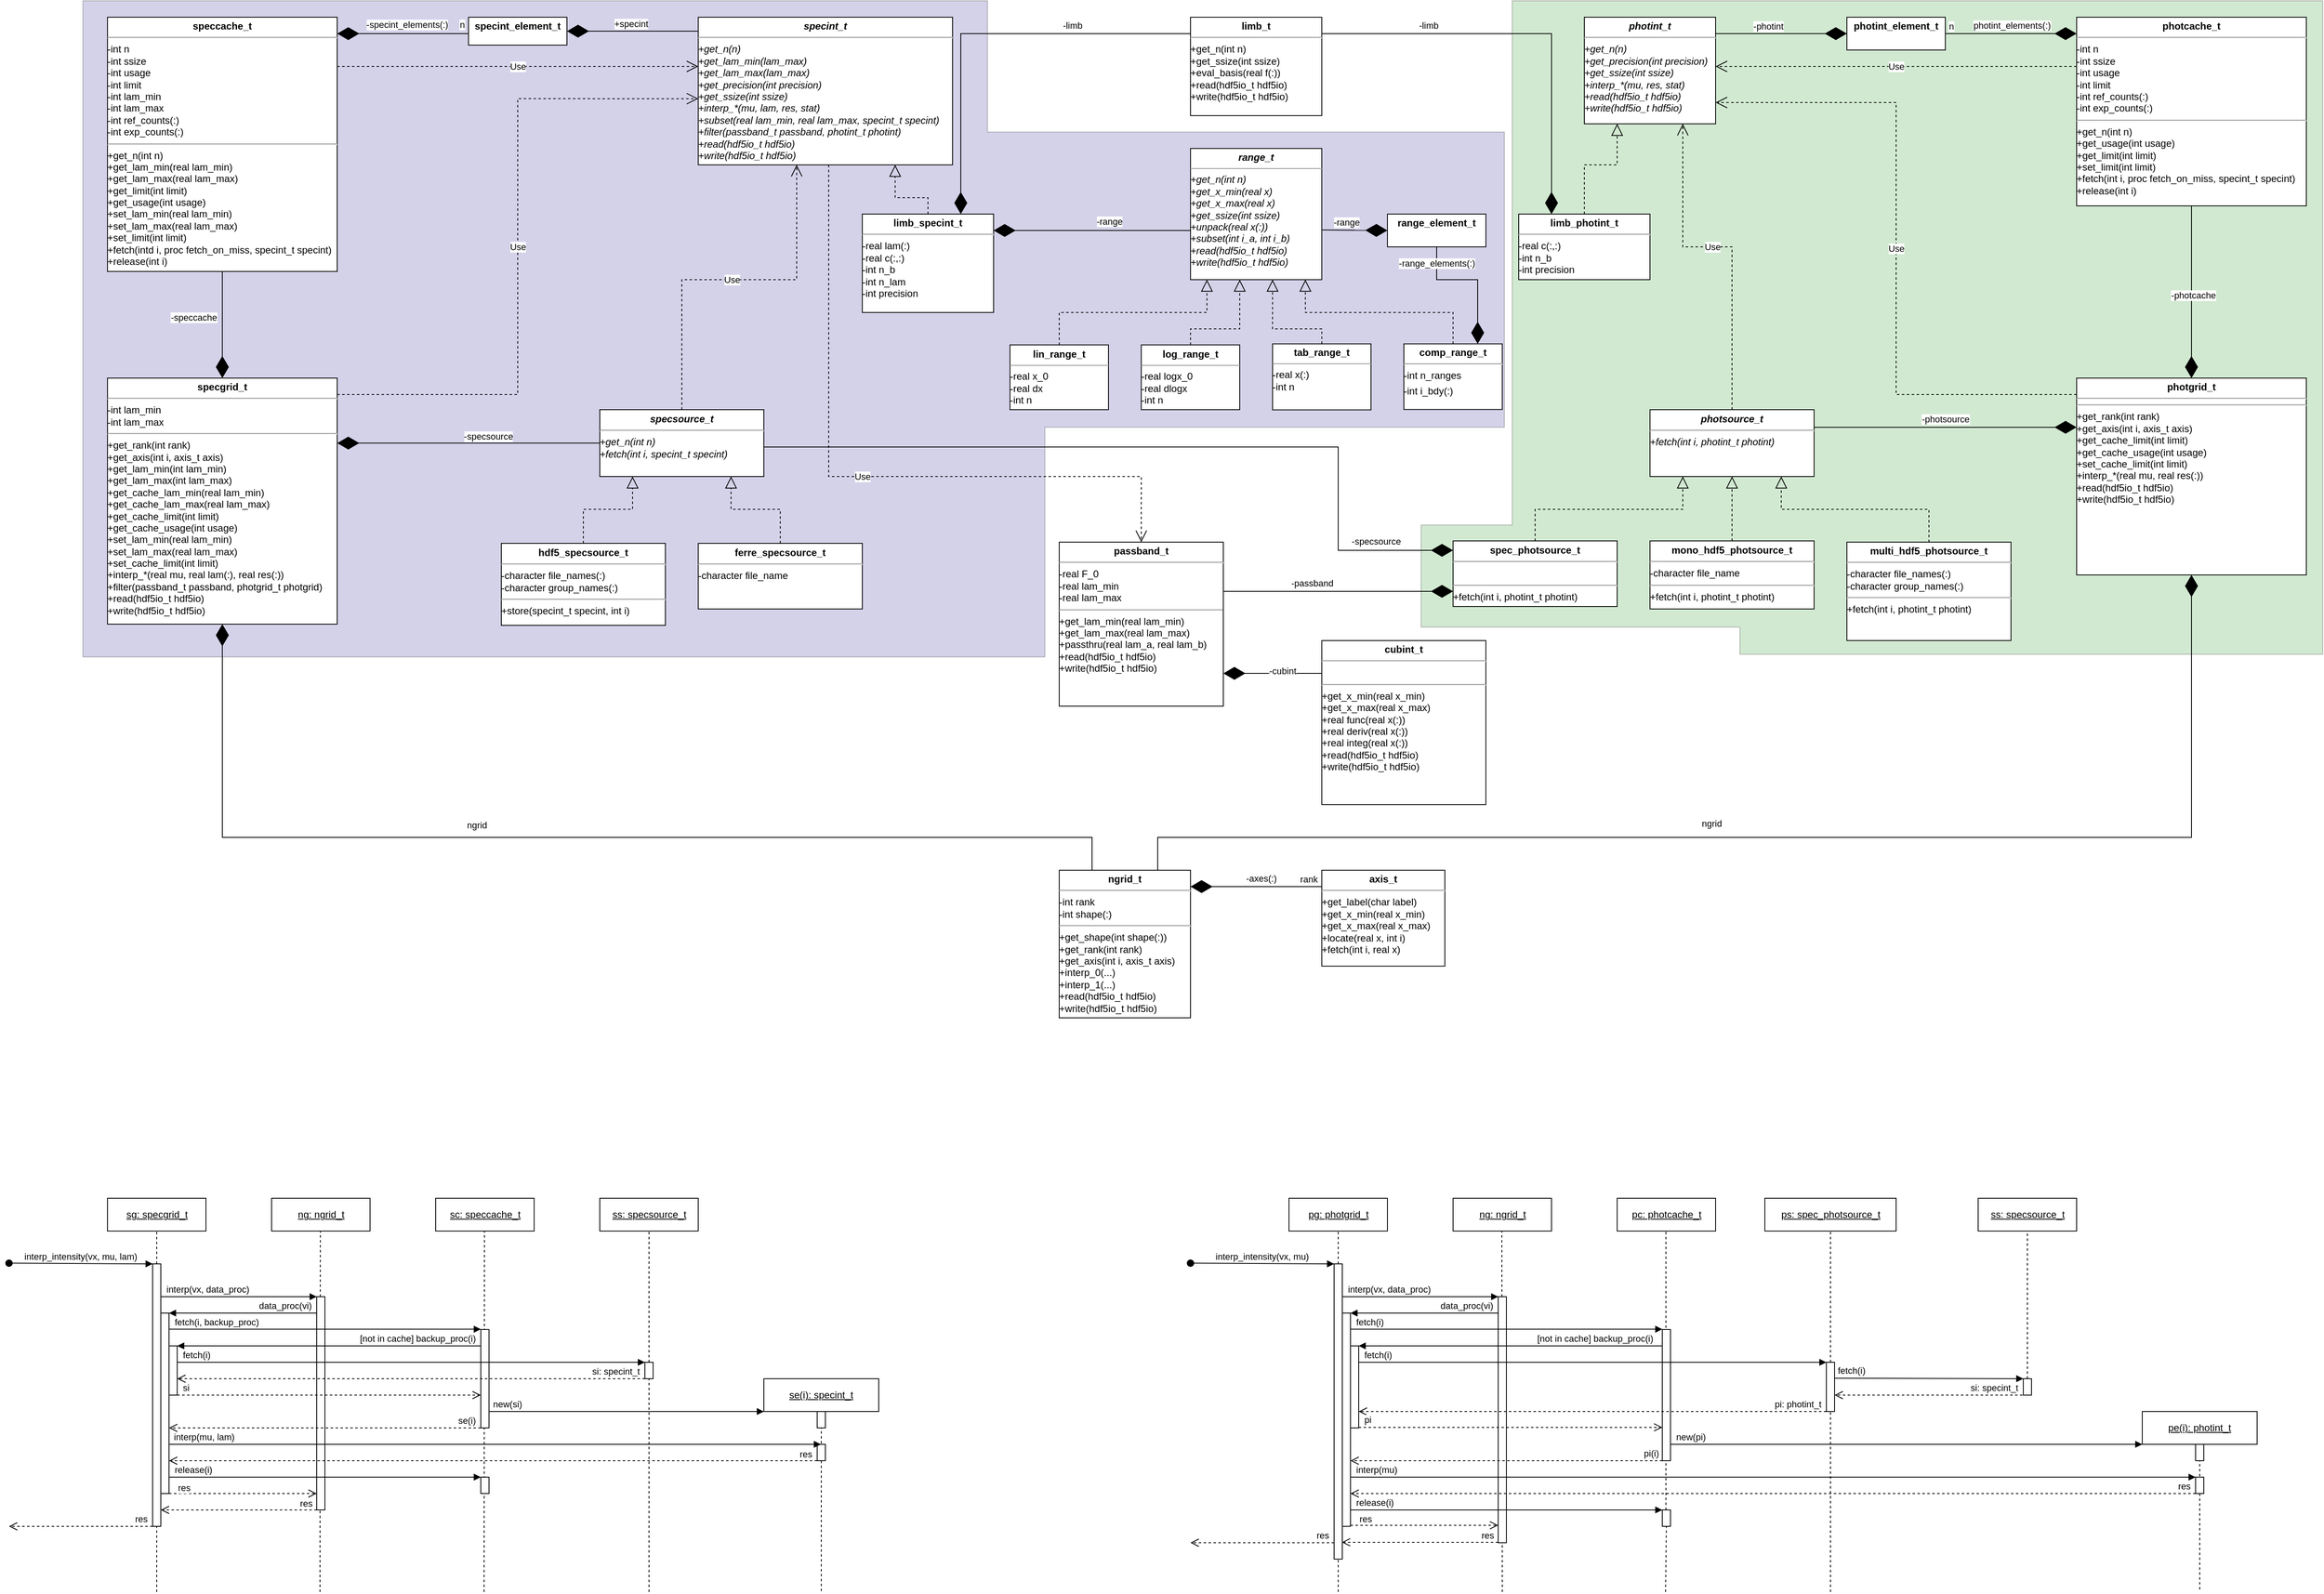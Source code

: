 <mxfile version="20.3.0" type="device"><diagram id="eBeHzMgPVLneWZig5MNX" name="Page-1"><mxGraphModel dx="788" dy="2828" grid="1" gridSize="10" guides="1" tooltips="1" connect="1" arrows="1" fold="1" page="1" pageScale="1" pageWidth="3300" pageHeight="2339" math="0" shadow="0"><root><mxCell id="0"/><mxCell id="1" parent="0"/><mxCell id="oN7WaDx7jQC1OjHhMMnN-134" value="" style="verticalLabelPosition=bottom;verticalAlign=top;shape=mxgraph.basic.polygon;polyCoords=[[0,0],[0.63,0],[0.63,0.2],[0.99,0.2],[0.99,0.65],[0.67,0.65],[0.67,1],[0,1]];polyline=0;fontColor=none;noLabel=1;fillColor=#554CA8;opacity=25;" parent="1" vertex="1"><mxGeometry x="210" y="-1980" width="1750" height="800" as="geometry"/></mxCell><mxCell id="oN7WaDx7jQC1OjHhMMnN-135" value="" style="verticalLabelPosition=bottom;verticalAlign=top;shape=mxgraph.basic.polygon;polyCoords=[[0,0],[0.89,0],[0.89,0.77],[0.99,0.77],[0.99,0.92],[0.64,0.92],[0.64,0.96],[0,0.96]];polyline=0;fontColor=none;noLabel=1;fillColor=#47A84A;opacity=25;flipH=1;" parent="1" vertex="1"><mxGeometry x="1830" y="-1980" width="1110" height="830" as="geometry"/></mxCell><mxCell id="oN7WaDx7jQC1OjHhMMnN-3" value="&lt;p style=&quot;margin: 0px ; margin-top: 4px ; text-align: center&quot;&gt;&lt;b&gt;speccache_t&lt;/b&gt;&lt;/p&gt;&lt;hr&gt;-int n&lt;br&gt;-int ssize&lt;br&gt;-int usage&lt;br&gt;-int limit&lt;br&gt;-int lam_min&lt;br&gt;-int lam_max&lt;br&gt;-int ref_counts(:)&lt;br&gt;-int exp_counts(:)&lt;br&gt;&lt;hr&gt;+get_n(int n)&lt;br&gt;+get_lam_min(real lam_min)&lt;br&gt;+get_lam_max(real lam_max)&lt;br&gt;+get_limit(int limit)&lt;br&gt;+get_usage(int usage)&lt;br&gt;+set_lam_min(real lam_min)&lt;br&gt;+set_lam_max(real lam_max)&lt;br&gt;+set_limit(int limit)&lt;br&gt;+fetch(intd i, proc fetch_on_miss, specint_t specint)&lt;br&gt;+release(int i)" style="verticalAlign=top;align=left;overflow=fill;fontSize=12;fontFamily=Helvetica;html=1;" parent="1" vertex="1"><mxGeometry x="240" y="-1960" width="280" height="310" as="geometry"/></mxCell><mxCell id="oN7WaDx7jQC1OjHhMMnN-4" value="&lt;p style=&quot;margin: 0px ; margin-top: 4px ; text-align: center&quot;&gt;&lt;b&gt;&lt;i&gt;specint_t&lt;/i&gt;&lt;/b&gt;&lt;/p&gt;&lt;hr&gt;&lt;i&gt;+get_n(n)&lt;br&gt;+get_lam_min(lam_max)&lt;br&gt;+get_lam_max(lam_max)&lt;br&gt;+get_precision(int precision)&lt;br&gt;+get_ssize(int ssize)&lt;br&gt;+interp_*(mu, lam, res, stat)&lt;br&gt;+subset(real lam_min, real lam_max, specint_t specint)&lt;br&gt;+filter(passband_t passband, photint_t photint)&lt;br&gt;+read(hdf5io_t hdf5io)&lt;br&gt;+write(hdf5io_t hdf5io)&lt;br&gt;&lt;br&gt;&lt;/i&gt;" style="verticalAlign=top;align=left;overflow=fill;fontSize=12;fontFamily=Helvetica;html=1;" parent="1" vertex="1"><mxGeometry x="960" y="-1960" width="310" height="180" as="geometry"/></mxCell><mxCell id="oN7WaDx7jQC1OjHhMMnN-5" value="&lt;p style=&quot;margin: 0px ; margin-top: 4px ; text-align: center&quot;&gt;&lt;b&gt;limb_specint_t&lt;/b&gt;&lt;/p&gt;&lt;hr&gt;&lt;p style=&quot;margin: 4px 0px 0px&quot;&gt;&lt;span&gt;-real lam(:)&lt;/span&gt;&lt;span&gt;&lt;br&gt;&lt;/span&gt;&lt;span&gt;-real c(:,:)&lt;br&gt;&lt;/span&gt;&lt;span&gt;-int n_b&lt;br&gt;&lt;/span&gt;&lt;span&gt;-int n_lam&lt;br&gt;&lt;/span&gt;&lt;span&gt;-int precision&lt;/span&gt;&lt;/p&gt;&lt;br&gt;&lt;p style=&quot;margin: 4px 0px 0px&quot;&gt;&lt;/p&gt;" style="verticalAlign=top;align=left;overflow=fill;fontSize=12;fontFamily=Helvetica;html=1;" parent="1" vertex="1"><mxGeometry x="1160" y="-1720" width="160" height="120" as="geometry"/></mxCell><mxCell id="oN7WaDx7jQC1OjHhMMnN-9" value="" style="endArrow=block;dashed=1;endFill=0;endSize=12;html=1;rounded=0;exitX=0.5;exitY=0;exitDx=0;exitDy=0;edgeStyle=orthogonalEdgeStyle;" parent="1" source="oN7WaDx7jQC1OjHhMMnN-5" target="oN7WaDx7jQC1OjHhMMnN-4" edge="1"><mxGeometry width="160" relative="1" as="geometry"><mxPoint x="270" y="-1610" as="sourcePoint"/><mxPoint x="430" y="-1610" as="targetPoint"/><Array as="points"><mxPoint x="1240" y="-1740"/><mxPoint x="1200" y="-1740"/></Array></mxGeometry></mxCell><mxCell id="oN7WaDx7jQC1OjHhMMnN-11" value="&lt;p style=&quot;margin: 0px ; margin-top: 4px ; text-align: center&quot;&gt;&lt;b&gt;specgrid_t&lt;/b&gt;&lt;/p&gt;&lt;hr&gt;-int lam_min&lt;br&gt;-int lam_max&lt;br&gt;&lt;hr&gt;+get_rank(int rank)&lt;br&gt;+get_axis(int i, axis_t axis)&lt;br&gt;+get_lam_min(int lam_min)&lt;br&gt;+get_lam_max(int lam_max)&lt;br&gt;+get_cache_lam_min(real lam_min)&lt;br&gt;+get_cache_lam_max(real lam_max)&lt;br&gt;+get_cache_limit(int limit)&lt;br&gt;+get_cache_usage(int usage)&lt;br&gt;+set_lam_min(real lam_min)&lt;br&gt;+set_lam_max(real lam_max)&lt;br&gt;+set_cache_limit(int limit)&lt;br&gt;+interp_*(real mu, real lam(:), real res(:))&lt;br&gt;+filter(passband_t passband, photgrid_t photgrid)&lt;br&gt;+read(hdf5io_t hdf5io)&lt;br&gt;+write(hdf5io_t hdf5io)" style="verticalAlign=top;align=left;overflow=fill;fontSize=12;fontFamily=Helvetica;html=1;" parent="1" vertex="1"><mxGeometry x="240" y="-1520" width="280" height="300" as="geometry"/></mxCell><mxCell id="oN7WaDx7jQC1OjHhMMnN-12" value="&lt;p style=&quot;margin: 0px ; margin-top: 4px ; text-align: center&quot;&gt;&lt;b&gt;&lt;i&gt;specsource_t&lt;/i&gt;&lt;/b&gt;&lt;/p&gt;&lt;hr&gt;&lt;p style=&quot;margin: 4px 0px 0px&quot;&gt;&lt;/p&gt;&lt;i&gt;+get_n(int n)&lt;br&gt;+fetch(int i, specint_t specint)&lt;/i&gt;&lt;br&gt;&lt;p style=&quot;margin: 4px 0px 0px&quot;&gt;&lt;/p&gt;" style="verticalAlign=top;align=left;overflow=fill;fontSize=12;fontFamily=Helvetica;html=1;" parent="1" vertex="1"><mxGeometry x="840" y="-1481.5" width="200" height="81.5" as="geometry"/></mxCell><mxCell id="oN7WaDx7jQC1OjHhMMnN-21" value="" style="endArrow=diamondThin;endFill=1;endSize=24;html=1;rounded=0;edgeStyle=orthogonalEdgeStyle;" parent="1" source="oN7WaDx7jQC1OjHhMMnN-3" target="oN7WaDx7jQC1OjHhMMnN-11" edge="1"><mxGeometry width="160" relative="1" as="geometry"><mxPoint x="410" y="-1700" as="sourcePoint"/><mxPoint x="560" y="-1470" as="targetPoint"/><Array as="points"><mxPoint x="380" y="-1600"/><mxPoint x="380" y="-1600"/></Array></mxGeometry></mxCell><mxCell id="oN7WaDx7jQC1OjHhMMnN-22" value="-speccache" style="edgeLabel;html=1;align=center;verticalAlign=middle;resizable=0;points=[];" parent="oN7WaDx7jQC1OjHhMMnN-21" vertex="1" connectable="0"><mxGeometry x="0.068" y="1" relative="1" as="geometry"><mxPoint x="-36" y="-14" as="offset"/></mxGeometry></mxCell><mxCell id="oN7WaDx7jQC1OjHhMMnN-26" value="&lt;p style=&quot;margin: 0px ; margin-top: 4px ; text-align: center&quot;&gt;&lt;b&gt;ngrid_t&lt;/b&gt;&lt;/p&gt;&lt;hr&gt;-int rank&lt;br&gt;-int shape(:)&lt;br&gt;&lt;hr&gt;+get_shape(int shape(:))&lt;br&gt;+get_rank(int rank)&lt;br&gt;+get_axis(int i, axis_t axis)&lt;br&gt;+interp_0(...)&lt;br&gt;+interp_1(...)&lt;br&gt;+read(hdf5io_t hdf5io)&lt;br&gt;+write(hdf5io_t hdf5io)" style="verticalAlign=top;align=left;overflow=fill;fontSize=12;fontFamily=Helvetica;html=1;" parent="1" vertex="1"><mxGeometry x="1400" y="-920" width="160" height="180" as="geometry"/></mxCell><mxCell id="oN7WaDx7jQC1OjHhMMnN-28" value="" style="endArrow=diamondThin;endFill=1;endSize=24;html=1;rounded=0;edgeStyle=orthogonalEdgeStyle;" parent="1" source="oN7WaDx7jQC1OjHhMMnN-26" target="oN7WaDx7jQC1OjHhMMnN-11" edge="1"><mxGeometry width="160" relative="1" as="geometry"><mxPoint x="310" y="-1105.5" as="sourcePoint"/><mxPoint x="370" y="-1220" as="targetPoint"/><Array as="points"><mxPoint x="1440" y="-960"/><mxPoint x="380" y="-960"/></Array></mxGeometry></mxCell><mxCell id="oN7WaDx7jQC1OjHhMMnN-29" value="ngrid" style="edgeLabel;html=1;align=center;verticalAlign=middle;resizable=0;points=[];" parent="oN7WaDx7jQC1OjHhMMnN-28" vertex="1" connectable="0"><mxGeometry x="-0.341" y="1" relative="1" as="geometry"><mxPoint x="-342" y="-16" as="offset"/></mxGeometry></mxCell><mxCell id="oN7WaDx7jQC1OjHhMMnN-32" value="&lt;p style=&quot;margin: 0px ; margin-top: 4px ; text-align: center&quot;&gt;&lt;b&gt;hdf5_specsource_t&lt;/b&gt;&lt;/p&gt;&lt;hr&gt;-character file_names(:)&lt;br&gt;-character group_names(:)&lt;br&gt;&lt;hr&gt;+store(specint_t specint, int i)&lt;br&gt;&lt;p style=&quot;margin: 4px 0px 0px&quot;&gt;&lt;/p&gt;" style="verticalAlign=top;align=left;overflow=fill;fontSize=12;fontFamily=Helvetica;html=1;" parent="1" vertex="1"><mxGeometry x="720" y="-1318.5" width="200" height="100" as="geometry"/></mxCell><mxCell id="oN7WaDx7jQC1OjHhMMnN-33" value="&lt;p style=&quot;margin: 0px ; margin-top: 4px ; text-align: center&quot;&gt;&lt;/p&gt;&lt;div style=&quot;height: 2px&quot;&gt;&lt;div style=&quot;text-align: center&quot;&gt;&lt;b&gt;specint_element_t&lt;/b&gt;&lt;/div&gt;&lt;br&gt;&lt;/div&gt;" style="verticalAlign=top;align=left;overflow=fill;fontSize=12;fontFamily=Helvetica;html=1;" parent="1" vertex="1"><mxGeometry x="680" y="-1960" width="120" height="34" as="geometry"/></mxCell><mxCell id="oN7WaDx7jQC1OjHhMMnN-34" value="" style="endArrow=diamondThin;endFill=1;endSize=24;html=1;rounded=0;edgeStyle=orthogonalEdgeStyle;entryX=1;entryY=0.25;entryDx=0;entryDy=0;" parent="1" source="oN7WaDx7jQC1OjHhMMnN-33" edge="1"><mxGeometry width="160" relative="1" as="geometry"><mxPoint x="640" y="-1940" as="sourcePoint"/><mxPoint x="520" y="-1940" as="targetPoint"/><Array as="points"><mxPoint x="600" y="-1940"/><mxPoint x="600" y="-1940"/></Array></mxGeometry></mxCell><mxCell id="oN7WaDx7jQC1OjHhMMnN-35" value="-specint_elements(:)" style="edgeLabel;html=1;align=center;verticalAlign=middle;resizable=0;points=[];" parent="oN7WaDx7jQC1OjHhMMnN-34" vertex="1" connectable="0"><mxGeometry x="-0.064" y="3" relative="1" as="geometry"><mxPoint y="-14" as="offset"/></mxGeometry></mxCell><mxCell id="oN7WaDx7jQC1OjHhMMnN-36" value="n" style="edgeLabel;html=1;align=center;verticalAlign=middle;resizable=0;points=[];" parent="oN7WaDx7jQC1OjHhMMnN-34" vertex="1" connectable="0"><mxGeometry x="-0.844" y="-1" relative="1" as="geometry"><mxPoint x="4" y="-10" as="offset"/></mxGeometry></mxCell><mxCell id="oN7WaDx7jQC1OjHhMMnN-37" value="" style="endArrow=diamondThin;endFill=1;endSize=24;html=1;rounded=0;edgeStyle=orthogonalEdgeStyle;" parent="1" target="oN7WaDx7jQC1OjHhMMnN-33" edge="1"><mxGeometry width="160" relative="1" as="geometry"><mxPoint x="960" y="-1942.96" as="sourcePoint"/><mxPoint x="870" y="-1720" as="targetPoint"/><Array as="points"><mxPoint x="900" y="-1943"/><mxPoint x="900" y="-1943"/></Array></mxGeometry></mxCell><mxCell id="oN7WaDx7jQC1OjHhMMnN-38" value="+specint" style="edgeLabel;html=1;align=center;verticalAlign=middle;resizable=0;points=[];" parent="oN7WaDx7jQC1OjHhMMnN-37" vertex="1" connectable="0"><mxGeometry x="0.195" y="1" relative="1" as="geometry"><mxPoint x="13" y="-10" as="offset"/></mxGeometry></mxCell><mxCell id="oN7WaDx7jQC1OjHhMMnN-39" value="&lt;p style=&quot;margin: 0px ; margin-top: 4px ; text-align: center&quot;&gt;&lt;b&gt;limb_t&lt;/b&gt;&lt;/p&gt;&lt;hr&gt;+get_n(int n)&lt;br&gt;+get_ssize(int ssize)&lt;br&gt;+eval_basis(real f(:))&lt;br&gt;+read(hdf5io_t hdf5io)&lt;br&gt;+write(hdf5io_t hdf5io)" style="verticalAlign=top;align=left;overflow=fill;fontSize=12;fontFamily=Helvetica;html=1;" parent="1" vertex="1"><mxGeometry x="1560" y="-1960" width="160" height="120" as="geometry"/></mxCell><mxCell id="oN7WaDx7jQC1OjHhMMnN-40" value="" style="endArrow=diamondThin;endFill=1;endSize=24;html=1;rounded=0;entryX=0.75;entryY=0;entryDx=0;entryDy=0;edgeStyle=orthogonalEdgeStyle;" parent="1" source="oN7WaDx7jQC1OjHhMMnN-39" target="oN7WaDx7jQC1OjHhMMnN-5" edge="1"><mxGeometry width="160" relative="1" as="geometry"><mxPoint x="920" y="-1660" as="sourcePoint"/><mxPoint x="1080" y="-1660" as="targetPoint"/><Array as="points"><mxPoint x="1280" y="-1940"/></Array></mxGeometry></mxCell><mxCell id="oN7WaDx7jQC1OjHhMMnN-41" value="-limb" style="edgeLabel;html=1;align=center;verticalAlign=middle;resizable=0;points=[];" parent="oN7WaDx7jQC1OjHhMMnN-40" vertex="1" connectable="0"><mxGeometry x="-0.071" y="1" relative="1" as="geometry"><mxPoint x="88" y="-11" as="offset"/></mxGeometry></mxCell><mxCell id="oN7WaDx7jQC1OjHhMMnN-43" value="" style="endArrow=diamondThin;endFill=1;endSize=24;html=1;rounded=0;edgeStyle=orthogonalEdgeStyle;" parent="1" source="oN7WaDx7jQC1OjHhMMnN-42" target="oN7WaDx7jQC1OjHhMMnN-5" edge="1"><mxGeometry width="160" relative="1" as="geometry"><mxPoint x="1480" y="-1730" as="sourcePoint"/><mxPoint x="1360" y="-1680" as="targetPoint"/><Array as="points"><mxPoint x="1500" y="-1700"/><mxPoint x="1500" y="-1700"/></Array></mxGeometry></mxCell><mxCell id="oN7WaDx7jQC1OjHhMMnN-44" value="-range" style="edgeLabel;html=1;align=center;verticalAlign=middle;resizable=0;points=[];" parent="oN7WaDx7jQC1OjHhMMnN-43" vertex="1" connectable="0"><mxGeometry x="-0.165" y="-2" relative="1" as="geometry"><mxPoint x="1" y="-9" as="offset"/></mxGeometry></mxCell><mxCell id="oN7WaDx7jQC1OjHhMMnN-58" value="" style="endArrow=block;dashed=1;endFill=0;endSize=12;html=1;rounded=0;edgeStyle=orthogonalEdgeStyle;" parent="1" source="oN7WaDx7jQC1OjHhMMnN-32" target="oN7WaDx7jQC1OjHhMMnN-12" edge="1"><mxGeometry width="160" relative="1" as="geometry"><mxPoint x="640" y="-1460" as="sourcePoint"/><mxPoint x="930" y="-1390" as="targetPoint"/><Array as="points"><mxPoint x="820" y="-1360"/><mxPoint x="880" y="-1360"/></Array></mxGeometry></mxCell><mxCell id="oN7WaDx7jQC1OjHhMMnN-59" value="&lt;p style=&quot;margin: 0px ; margin-top: 4px ; text-align: center&quot;&gt;&lt;b&gt;ferre_specsource_t&lt;/b&gt;&lt;/p&gt;&lt;hr&gt;-character file_name&lt;br&gt;&lt;br&gt;&lt;br&gt;&lt;p style=&quot;margin: 4px 0px 0px&quot;&gt;&lt;/p&gt;" style="verticalAlign=top;align=left;overflow=fill;fontSize=12;fontFamily=Helvetica;html=1;" parent="1" vertex="1"><mxGeometry x="960" y="-1318.5" width="200" height="80" as="geometry"/></mxCell><mxCell id="oN7WaDx7jQC1OjHhMMnN-60" value="" style="endArrow=block;dashed=1;endFill=0;endSize=12;html=1;rounded=0;edgeStyle=orthogonalEdgeStyle;" parent="1" source="oN7WaDx7jQC1OjHhMMnN-59" target="oN7WaDx7jQC1OjHhMMnN-12" edge="1"><mxGeometry width="160" relative="1" as="geometry"><mxPoint x="1050" y="-1330" as="sourcePoint"/><mxPoint x="990" y="-1380" as="targetPoint"/><Array as="points"><mxPoint x="1060" y="-1360"/><mxPoint x="1000" y="-1360"/></Array></mxGeometry></mxCell><mxCell id="oN7WaDx7jQC1OjHhMMnN-61" value="&lt;p style=&quot;margin: 0px ; margin-top: 4px ; text-align: center&quot;&gt;&lt;b&gt;axis_t&lt;/b&gt;&lt;/p&gt;&lt;hr&gt;+get_label(char label)&lt;br&gt;+get_x_min(real x_min)&lt;br&gt;+get_x_max(real x_max)&lt;br&gt;+locate(real x, int i)&lt;br&gt;+fetch(int i, real x)" style="verticalAlign=top;align=left;overflow=fill;fontSize=12;fontFamily=Helvetica;html=1;" parent="1" vertex="1"><mxGeometry x="1720" y="-920" width="150" height="117" as="geometry"/></mxCell><mxCell id="oN7WaDx7jQC1OjHhMMnN-63" value="" style="endArrow=diamondThin;endFill=1;endSize=24;html=1;rounded=0;edgeStyle=orthogonalEdgeStyle;" parent="1" source="oN7WaDx7jQC1OjHhMMnN-61" target="oN7WaDx7jQC1OjHhMMnN-26" edge="1"><mxGeometry width="160" relative="1" as="geometry"><mxPoint x="1680" y="-880" as="sourcePoint"/><mxPoint x="1560" y="-667" as="targetPoint"/><Array as="points"><mxPoint x="1660" y="-900"/><mxPoint x="1660" y="-900"/></Array></mxGeometry></mxCell><mxCell id="oN7WaDx7jQC1OjHhMMnN-64" value="-axes(:)" style="edgeLabel;html=1;align=center;verticalAlign=middle;resizable=0;points=[];" parent="oN7WaDx7jQC1OjHhMMnN-63" vertex="1" connectable="0"><mxGeometry x="-0.019" relative="1" as="geometry"><mxPoint x="4" y="-10" as="offset"/></mxGeometry></mxCell><mxCell id="oN7WaDx7jQC1OjHhMMnN-65" value="rank" style="edgeLabel;html=1;align=center;verticalAlign=middle;resizable=0;points=[];" parent="oN7WaDx7jQC1OjHhMMnN-63" vertex="1" connectable="0"><mxGeometry x="-0.819" y="-1" relative="1" as="geometry"><mxPoint x="-2" y="-8" as="offset"/></mxGeometry></mxCell><mxCell id="oN7WaDx7jQC1OjHhMMnN-42" value="&lt;p style=&quot;margin: 0px ; margin-top: 4px ; text-align: center&quot;&gt;&lt;b&gt;&lt;i&gt;range_t&lt;/i&gt;&lt;/b&gt;&lt;/p&gt;&lt;hr size=&quot;1&quot;&gt;&lt;div style=&quot;height: 2px&quot;&gt;&lt;div style=&quot;height: 2px;&quot;&gt;&lt;i&gt;+get_n(int n)&lt;br&gt;&lt;/i&gt;&lt;i&gt;+get_x_min(real x)&lt;br&gt;+get_x_max(real x)&lt;br&gt;&lt;/i&gt;&lt;i&gt;+get_ssize(int ssize)&lt;br&gt;+unpack(real x(:))&lt;br&gt;+subset(int i_a, int i_b)&lt;br&gt;&lt;/i&gt;&lt;i&gt;+read(hdf5io_t hdf5io)&lt;br&gt;+write(hdf5io_t hdf5io)&lt;/i&gt;&lt;/div&gt;&lt;div style=&quot;height: 2px;&quot;&gt;&lt;i&gt;&lt;br&gt;&lt;/i&gt;&lt;/div&gt;&lt;/div&gt;" style="verticalAlign=top;align=left;overflow=fill;fontSize=12;fontFamily=Helvetica;html=1;" parent="1" vertex="1"><mxGeometry x="1560" y="-1800" width="160" height="160" as="geometry"/></mxCell><mxCell id="oN7WaDx7jQC1OjHhMMnN-45" value="&lt;p style=&quot;margin: 0px ; margin-top: 4px ; text-align: center&quot;&gt;&lt;b&gt;lin_range_t&lt;/b&gt;&lt;/p&gt;&lt;hr size=&quot;1&quot;&gt;&lt;div style=&quot;height: 2px&quot;&gt;-real x_0&lt;br&gt;-real dx&lt;br&gt;-int n&lt;/div&gt;" style="verticalAlign=top;align=left;overflow=fill;fontSize=12;fontFamily=Helvetica;html=1;" parent="1" vertex="1"><mxGeometry x="1340" y="-1560.5" width="120" height="79" as="geometry"/></mxCell><mxCell id="oN7WaDx7jQC1OjHhMMnN-46" value="&lt;p style=&quot;margin: 0px ; margin-top: 4px ; text-align: center&quot;&gt;&lt;b&gt;log_range_t&lt;/b&gt;&lt;/p&gt;&lt;hr size=&quot;1&quot;&gt;&lt;div style=&quot;height: 2px&quot;&gt;-real logx_0&lt;br&gt;-real dlogx&lt;br&gt;-int n&lt;/div&gt;" style="verticalAlign=top;align=left;overflow=fill;fontSize=12;fontFamily=Helvetica;html=1;" parent="1" vertex="1"><mxGeometry x="1500" y="-1560.5" width="120" height="79" as="geometry"/></mxCell><mxCell id="oN7WaDx7jQC1OjHhMMnN-47" value="&lt;p style=&quot;margin: 0px ; margin-top: 4px ; text-align: center&quot;&gt;&lt;b&gt;tab_range_t&lt;/b&gt;&lt;/p&gt;&lt;hr size=&quot;1&quot;&gt;&lt;div style=&quot;height: 2px&quot;&gt;-real x(:)&lt;br&gt;-int n&lt;/div&gt;" style="verticalAlign=top;align=left;overflow=fill;fontSize=12;fontFamily=Helvetica;html=1;" parent="1" vertex="1"><mxGeometry x="1660" y="-1561.75" width="120" height="80.5" as="geometry"/></mxCell><mxCell id="oN7WaDx7jQC1OjHhMMnN-48" value="&lt;p style=&quot;margin: 0px ; margin-top: 4px ; text-align: center&quot;&gt;&lt;b&gt;comp_range_t&lt;/b&gt;&lt;/p&gt;&lt;hr&gt;&lt;p style=&quot;margin: 4px 0px 0px&quot;&gt;&lt;span&gt;-int n_ranges&lt;/span&gt;&lt;/p&gt;&lt;p style=&quot;margin: 4px 0px 0px&quot;&gt;&lt;span&gt;-int i_bdy(:)&lt;/span&gt;&lt;/p&gt;" style="verticalAlign=top;align=left;overflow=fill;fontSize=12;fontFamily=Helvetica;html=1;" parent="1" vertex="1"><mxGeometry x="1820" y="-1561.75" width="120" height="80" as="geometry"/></mxCell><mxCell id="oN7WaDx7jQC1OjHhMMnN-51" value="" style="endArrow=block;dashed=1;endFill=0;endSize=12;html=1;rounded=0;edgeStyle=orthogonalEdgeStyle;" parent="1" source="oN7WaDx7jQC1OjHhMMnN-45" target="oN7WaDx7jQC1OjHhMMnN-42" edge="1"><mxGeometry width="160" relative="1" as="geometry"><mxPoint x="1460" y="-1600" as="sourcePoint"/><mxPoint x="1565" y="-1620" as="targetPoint"/><Array as="points"><mxPoint x="1400" y="-1600"/><mxPoint x="1580" y="-1600"/></Array></mxGeometry></mxCell><mxCell id="oN7WaDx7jQC1OjHhMMnN-52" value="" style="endArrow=block;dashed=1;endFill=0;endSize=12;html=1;rounded=0;edgeStyle=orthogonalEdgeStyle;" parent="1" source="oN7WaDx7jQC1OjHhMMnN-46" target="oN7WaDx7jQC1OjHhMMnN-42" edge="1"><mxGeometry width="160" relative="1" as="geometry"><mxPoint x="1550" y="-1570" as="sourcePoint"/><mxPoint x="1610" y="-1590" as="targetPoint"/><Array as="points"><mxPoint x="1560" y="-1580"/><mxPoint x="1620" y="-1580"/></Array></mxGeometry></mxCell><mxCell id="oN7WaDx7jQC1OjHhMMnN-53" value="" style="endArrow=block;dashed=1;endFill=0;endSize=12;html=1;rounded=0;edgeStyle=orthogonalEdgeStyle;exitX=0.5;exitY=0;exitDx=0;exitDy=0;" parent="1" source="oN7WaDx7jQC1OjHhMMnN-47" target="oN7WaDx7jQC1OjHhMMnN-42" edge="1"><mxGeometry width="160" relative="1" as="geometry"><mxPoint x="1720" y="-1560" as="sourcePoint"/><mxPoint x="1651" y="-1620" as="targetPoint"/><Array as="points"><mxPoint x="1720" y="-1580"/><mxPoint x="1660" y="-1580"/></Array></mxGeometry></mxCell><mxCell id="oN7WaDx7jQC1OjHhMMnN-54" value="" style="endArrow=block;dashed=1;endFill=0;endSize=12;html=1;rounded=0;edgeStyle=orthogonalEdgeStyle;" parent="1" source="oN7WaDx7jQC1OjHhMMnN-48" target="oN7WaDx7jQC1OjHhMMnN-42" edge="1"><mxGeometry width="160" relative="1" as="geometry"><mxPoint x="1755" y="-1571" as="sourcePoint"/><mxPoint x="1680" y="-1630" as="targetPoint"/><Array as="points"><mxPoint x="1880" y="-1600"/><mxPoint x="1700" y="-1600"/></Array></mxGeometry></mxCell><mxCell id="oN7WaDx7jQC1OjHhMMnN-76" value="&lt;p style=&quot;margin: 0px ; margin-top: 4px ; text-align: center&quot;&gt;&lt;b&gt;&lt;i&gt;photsource_t&lt;/i&gt;&lt;/b&gt;&lt;/p&gt;&lt;hr&gt;&lt;p style=&quot;margin: 4px 0px 0px&quot;&gt;&lt;/p&gt;&lt;i&gt;+fetch(int i, photint_t photint)&lt;/i&gt;&lt;br&gt;&lt;p style=&quot;margin: 4px 0px 0px&quot;&gt;&lt;/p&gt;" style="verticalAlign=top;align=left;overflow=fill;fontSize=12;fontFamily=Helvetica;html=1;" parent="1" vertex="1"><mxGeometry x="2120" y="-1481.5" width="200" height="81.5" as="geometry"/></mxCell><mxCell id="oN7WaDx7jQC1OjHhMMnN-78" value="&lt;p style=&quot;margin: 0px ; margin-top: 4px ; text-align: center&quot;&gt;&lt;b&gt;mono_hdf5_photsource_t&lt;/b&gt;&lt;/p&gt;&lt;hr&gt;-character file_name&lt;br&gt;&lt;hr&gt;&lt;p style=&quot;margin: 4px 0px 0px&quot;&gt;&lt;/p&gt;+fetch(int i, photint_t photint)&lt;br&gt;&lt;br&gt;&lt;p style=&quot;margin: 4px 0px 0px&quot;&gt;&lt;/p&gt;" style="verticalAlign=top;align=left;overflow=fill;fontSize=12;fontFamily=Helvetica;html=1;" parent="1" vertex="1"><mxGeometry x="2120" y="-1321.5" width="200" height="83" as="geometry"/></mxCell><mxCell id="oN7WaDx7jQC1OjHhMMnN-79" value="&lt;p style=&quot;margin: 0px ; margin-top: 4px ; text-align: center&quot;&gt;&lt;b&gt;multi_hdf5_photsource_t&lt;/b&gt;&lt;/p&gt;&lt;hr&gt;-character file_names(:)&lt;br&gt;-character group_names(:)&lt;br&gt;&lt;hr&gt;&lt;p style=&quot;margin: 4px 0px 0px&quot;&gt;&lt;/p&gt;+fetch(int i, photint_t photint)&lt;br&gt;&lt;br&gt;&lt;p style=&quot;margin: 4px 0px 0px&quot;&gt;&lt;/p&gt;" style="verticalAlign=top;align=left;overflow=fill;fontSize=12;fontFamily=Helvetica;html=1;" parent="1" vertex="1"><mxGeometry x="2360" y="-1320" width="200" height="120" as="geometry"/></mxCell><mxCell id="oN7WaDx7jQC1OjHhMMnN-80" value="" style="endArrow=block;dashed=1;endFill=0;endSize=12;html=1;rounded=0;edgeStyle=orthogonalEdgeStyle;" parent="1" source="oN7WaDx7jQC1OjHhMMnN-78" target="oN7WaDx7jQC1OjHhMMnN-76" edge="1"><mxGeometry width="160" relative="1" as="geometry"><mxPoint x="1930" y="-1460" as="sourcePoint"/><mxPoint x="2250" y="-1420" as="targetPoint"/></mxGeometry></mxCell><mxCell id="oN7WaDx7jQC1OjHhMMnN-81" value="" style="endArrow=block;dashed=1;endFill=0;endSize=12;html=1;rounded=0;edgeStyle=orthogonalEdgeStyle;" parent="1" source="oN7WaDx7jQC1OjHhMMnN-79" target="oN7WaDx7jQC1OjHhMMnN-76" edge="1"><mxGeometry width="160" relative="1" as="geometry"><mxPoint x="2480" y="-1350" as="sourcePoint"/><mxPoint x="2310" y="-1400" as="targetPoint"/><Array as="points"><mxPoint x="2460" y="-1360"/><mxPoint x="2280" y="-1360"/></Array></mxGeometry></mxCell><mxCell id="oN7WaDx7jQC1OjHhMMnN-82" value="&lt;p style=&quot;margin: 0px ; margin-top: 4px ; text-align: center&quot;&gt;&lt;b&gt;spec_photsource_t&lt;/b&gt;&lt;/p&gt;&lt;hr&gt;&lt;br&gt;&lt;hr&gt;&lt;p style=&quot;margin: 4px 0px 0px&quot;&gt;&lt;/p&gt;+fetch(int i, photint_t photint)&lt;br&gt;&lt;br&gt;&lt;p style=&quot;margin: 4px 0px 0px&quot;&gt;&lt;/p&gt;" style="verticalAlign=top;align=left;overflow=fill;fontSize=12;fontFamily=Helvetica;html=1;" parent="1" vertex="1"><mxGeometry x="1880" y="-1321.5" width="200" height="80" as="geometry"/></mxCell><mxCell id="oN7WaDx7jQC1OjHhMMnN-83" value="" style="endArrow=block;dashed=1;endFill=0;endSize=12;html=1;rounded=0;edgeStyle=orthogonalEdgeStyle;" parent="1" source="oN7WaDx7jQC1OjHhMMnN-82" target="oN7WaDx7jQC1OjHhMMnN-76" edge="1"><mxGeometry width="160" relative="1" as="geometry"><mxPoint x="2340" y="-1330" as="sourcePoint"/><mxPoint x="2180" y="-1420" as="targetPoint"/><Array as="points"><mxPoint x="1980" y="-1360"/><mxPoint x="2160" y="-1360"/></Array></mxGeometry></mxCell><mxCell id="oN7WaDx7jQC1OjHhMMnN-84" value="Use" style="endArrow=open;endSize=12;dashed=1;html=1;rounded=0;edgeStyle=orthogonalEdgeStyle;" parent="1" source="oN7WaDx7jQC1OjHhMMnN-12" target="oN7WaDx7jQC1OjHhMMnN-4" edge="1"><mxGeometry width="160" relative="1" as="geometry"><mxPoint x="960" y="-1510" as="sourcePoint"/><mxPoint x="1015" y="-1820" as="targetPoint"/><Array as="points"><mxPoint x="940" y="-1640"/><mxPoint x="1080" y="-1640"/></Array></mxGeometry></mxCell><mxCell id="oN7WaDx7jQC1OjHhMMnN-85" value="" style="endArrow=diamondThin;endFill=1;endSize=24;html=1;rounded=0;exitX=1;exitY=0.75;exitDx=0;exitDy=0;edgeStyle=orthogonalEdgeStyle;" parent="1" source="oN7WaDx7jQC1OjHhMMnN-12" target="oN7WaDx7jQC1OjHhMMnN-82" edge="1"><mxGeometry width="160" relative="1" as="geometry"><mxPoint x="2140" y="-1310" as="sourcePoint"/><mxPoint x="1760" y="-1310" as="targetPoint"/><Array as="points"><mxPoint x="1040" y="-1436"/><mxPoint x="1740" y="-1436"/><mxPoint x="1740" y="-1310"/></Array></mxGeometry></mxCell><mxCell id="oN7WaDx7jQC1OjHhMMnN-113" value="-specsource" style="edgeLabel;html=1;align=center;verticalAlign=middle;resizable=0;points=[];" parent="oN7WaDx7jQC1OjHhMMnN-85" vertex="1" connectable="0"><mxGeometry x="-0.248" y="-2" relative="1" as="geometry"><mxPoint x="392" y="113" as="offset"/></mxGeometry></mxCell><mxCell id="oN7WaDx7jQC1OjHhMMnN-87" value="&lt;p style=&quot;margin: 0px ; margin-top: 4px ; text-align: center&quot;&gt;&lt;b&gt;passband_t&lt;/b&gt;&lt;/p&gt;&lt;hr&gt;-real F_0&lt;br&gt;-real lam_min&lt;br&gt;-real lam_max&lt;br&gt;&lt;hr&gt;&lt;p style=&quot;margin: 4px 0px 0px&quot;&gt;&lt;/p&gt;+get_lam_min(real lam_min)&lt;br&gt;+get_lam_max(real lam_max)&lt;br&gt;+passthru(real lam_a, real lam_b)&lt;br&gt;+read(hdf5io_t hdf5io)&lt;br&gt;+write(hdf5io_t hdf5io)&lt;br&gt;&lt;p style=&quot;margin: 4px 0px 0px&quot;&gt;&lt;/p&gt;" style="verticalAlign=top;align=left;overflow=fill;fontSize=12;fontFamily=Helvetica;html=1;" parent="1" vertex="1"><mxGeometry x="1400" y="-1320" width="200" height="200" as="geometry"/></mxCell><mxCell id="oN7WaDx7jQC1OjHhMMnN-88" value="" style="endArrow=diamondThin;endFill=1;endSize=24;html=1;rounded=0;edgeStyle=orthogonalEdgeStyle;exitX=1;exitY=0.75;exitDx=0;exitDy=0;" parent="1" source="oN7WaDx7jQC1OjHhMMnN-87" target="oN7WaDx7jQC1OjHhMMnN-82" edge="1"><mxGeometry width="160" relative="1" as="geometry"><mxPoint x="1650" y="-1277.48" as="sourcePoint"/><mxPoint x="1810" y="-1277.48" as="targetPoint"/><Array as="points"><mxPoint x="1660" y="-1260"/><mxPoint x="1660" y="-1260"/></Array></mxGeometry></mxCell><mxCell id="oN7WaDx7jQC1OjHhMMnN-89" value="-passband" style="edgeLabel;html=1;align=center;verticalAlign=middle;resizable=0;points=[];" parent="oN7WaDx7jQC1OjHhMMnN-88" vertex="1" connectable="0"><mxGeometry x="-0.197" y="-2" relative="1" as="geometry"><mxPoint x="49" y="-12" as="offset"/></mxGeometry></mxCell><mxCell id="oN7WaDx7jQC1OjHhMMnN-90" value="&lt;p style=&quot;margin: 0px ; margin-top: 4px ; text-align: center&quot;&gt;&lt;b&gt;&lt;i&gt;photint_t&lt;/i&gt;&lt;/b&gt;&lt;/p&gt;&lt;hr&gt;&lt;i&gt;+get_n(n)&lt;br&gt;&lt;/i&gt;&lt;i&gt;+get_precision(int precision)&lt;br&gt;+get_ssize(int ssize)&lt;br&gt;+interp_*(mu, res, stat)&lt;br&gt;+read(hdf5io_t hdf5io)&lt;br&gt;+write(hdf5io_t hdf5io)&lt;/i&gt;&lt;i&gt;&lt;br&gt;&lt;/i&gt;" style="verticalAlign=top;align=left;overflow=fill;fontSize=12;fontFamily=Helvetica;html=1;" parent="1" vertex="1"><mxGeometry x="2040" y="-1960" width="160" height="130" as="geometry"/></mxCell><mxCell id="oN7WaDx7jQC1OjHhMMnN-91" value="&lt;p style=&quot;margin: 0px ; margin-top: 4px ; text-align: center&quot;&gt;&lt;b&gt;limb_photint_t&lt;/b&gt;&lt;/p&gt;&lt;hr&gt;&lt;p style=&quot;margin: 4px 0px 0px&quot;&gt;&lt;span&gt;-real c(:,:)&lt;br&gt;&lt;/span&gt;&lt;span&gt;-int n_b&lt;br&gt;&lt;/span&gt;&lt;span&gt;-int precision&lt;/span&gt;&lt;/p&gt;&lt;br&gt;&lt;p style=&quot;margin: 4px 0px 0px&quot;&gt;&lt;/p&gt;" style="verticalAlign=top;align=left;overflow=fill;fontSize=12;fontFamily=Helvetica;html=1;" parent="1" vertex="1"><mxGeometry x="1960" y="-1720" width="160" height="80" as="geometry"/></mxCell><mxCell id="oN7WaDx7jQC1OjHhMMnN-92" value="" style="endArrow=diamondThin;endFill=1;endSize=24;html=1;rounded=0;edgeStyle=orthogonalEdgeStyle;entryX=0.25;entryY=0;entryDx=0;entryDy=0;" parent="1" source="oN7WaDx7jQC1OjHhMMnN-39" target="oN7WaDx7jQC1OjHhMMnN-91" edge="1"><mxGeometry width="160" relative="1" as="geometry"><mxPoint x="1930" y="-1781.18" as="sourcePoint"/><mxPoint x="1950" y="-1700" as="targetPoint"/><Array as="points"><mxPoint x="2000" y="-1940"/></Array></mxGeometry></mxCell><mxCell id="oN7WaDx7jQC1OjHhMMnN-93" value="-limb" style="edgeLabel;html=1;align=center;verticalAlign=middle;resizable=0;points=[];" parent="oN7WaDx7jQC1OjHhMMnN-92" vertex="1" connectable="0"><mxGeometry x="-0.236" y="2" relative="1" as="geometry"><mxPoint x="-61" y="-8" as="offset"/></mxGeometry></mxCell><mxCell id="oN7WaDx7jQC1OjHhMMnN-94" value="" style="endArrow=block;dashed=1;endFill=0;endSize=12;html=1;rounded=0;edgeStyle=orthogonalEdgeStyle;" parent="1" source="oN7WaDx7jQC1OjHhMMnN-91" target="oN7WaDx7jQC1OjHhMMnN-90" edge="1"><mxGeometry width="160" relative="1" as="geometry"><mxPoint x="2150" y="-1790" as="sourcePoint"/><mxPoint x="2080" y="-1810" as="targetPoint"/><Array as="points"><mxPoint x="2040" y="-1780"/><mxPoint x="2080" y="-1780"/></Array></mxGeometry></mxCell><mxCell id="oN7WaDx7jQC1OjHhMMnN-96" value="Use" style="endArrow=open;endSize=12;dashed=1;html=1;rounded=0;elbow=vertical;edgeStyle=orthogonalEdgeStyle;" parent="1" source="oN7WaDx7jQC1OjHhMMnN-3" target="oN7WaDx7jQC1OjHhMMnN-4" edge="1"><mxGeometry width="160" relative="1" as="geometry"><mxPoint x="650" y="-1750" as="sourcePoint"/><mxPoint x="810" y="-1750" as="targetPoint"/><Array as="points"><mxPoint x="800" y="-1900"/><mxPoint x="800" y="-1900"/></Array></mxGeometry></mxCell><mxCell id="oN7WaDx7jQC1OjHhMMnN-100" value="&lt;p style=&quot;margin: 0px ; margin-top: 4px ; text-align: center&quot;&gt;&lt;b&gt;photcache_t&lt;/b&gt;&lt;/p&gt;&lt;hr&gt;-int n&lt;br&gt;-int ssize&lt;br&gt;-int usage&lt;br&gt;-int limit&lt;br&gt;-int ref_counts(:)&lt;br&gt;-int exp_counts(:)&lt;br&gt;&lt;hr&gt;+get_n(int n)&lt;br&gt;+get_usage(int usage)&lt;br&gt;+get_limit(int limit)&lt;br&gt;+set_limit(int limit)&lt;br&gt;+fetch(int i, proc fetch_on_miss, specint_t specint)&lt;br&gt;+release(int i)" style="verticalAlign=top;align=left;overflow=fill;fontSize=12;fontFamily=Helvetica;html=1;" parent="1" vertex="1"><mxGeometry x="2640" y="-1960" width="280" height="230" as="geometry"/></mxCell><mxCell id="oN7WaDx7jQC1OjHhMMnN-101" value="&lt;p style=&quot;margin: 0px ; margin-top: 4px ; text-align: center&quot;&gt;&lt;/p&gt;&lt;div style=&quot;height: 2px&quot;&gt;&lt;div style=&quot;text-align: center&quot;&gt;&lt;b&gt;photint_element_t&lt;/b&gt;&lt;/div&gt;&lt;br&gt;&lt;/div&gt;" style="verticalAlign=top;align=left;overflow=fill;fontSize=12;fontFamily=Helvetica;html=1;" parent="1" vertex="1"><mxGeometry x="2360" y="-1960" width="120" height="40" as="geometry"/></mxCell><mxCell id="oN7WaDx7jQC1OjHhMMnN-102" value="" style="endArrow=diamondThin;endFill=1;endSize=24;html=1;rounded=0;edgeStyle=orthogonalEdgeStyle;" parent="1" source="oN7WaDx7jQC1OjHhMMnN-90" target="oN7WaDx7jQC1OjHhMMnN-101" edge="1"><mxGeometry width="160" relative="1" as="geometry"><mxPoint x="2360" y="-1940" as="sourcePoint"/><mxPoint x="2460" y="-1880" as="targetPoint"/><Array as="points"><mxPoint x="2240" y="-1940"/><mxPoint x="2240" y="-1940"/></Array></mxGeometry></mxCell><mxCell id="oN7WaDx7jQC1OjHhMMnN-108" value="-photint" style="edgeLabel;html=1;align=center;verticalAlign=middle;resizable=0;points=[];" parent="oN7WaDx7jQC1OjHhMMnN-102" vertex="1" connectable="0"><mxGeometry x="-0.19" y="4" relative="1" as="geometry"><mxPoint x="-1" y="-5" as="offset"/></mxGeometry></mxCell><mxCell id="oN7WaDx7jQC1OjHhMMnN-105" value="" style="endArrow=diamondThin;endFill=1;endSize=24;html=1;rounded=0;edgeStyle=orthogonalEdgeStyle;" parent="1" source="oN7WaDx7jQC1OjHhMMnN-101" target="oN7WaDx7jQC1OjHhMMnN-100" edge="1"><mxGeometry width="160" relative="1" as="geometry"><mxPoint x="2710" y="-1840" as="sourcePoint"/><mxPoint x="2690" y="-1860" as="targetPoint"/><Array as="points"><mxPoint x="2700" y="-1940"/><mxPoint x="2700" y="-1940"/></Array></mxGeometry></mxCell><mxCell id="oN7WaDx7jQC1OjHhMMnN-109" value="n" style="edgeLabel;html=1;align=center;verticalAlign=middle;resizable=0;points=[];" parent="oN7WaDx7jQC1OjHhMMnN-105" vertex="1" connectable="0"><mxGeometry x="-0.861" y="1" relative="1" as="geometry"><mxPoint x="-4" y="-8" as="offset"/></mxGeometry></mxCell><mxCell id="oN7WaDx7jQC1OjHhMMnN-111" value="photint_elements(:)" style="edgeLabel;html=1;align=center;verticalAlign=middle;resizable=0;points=[];" parent="oN7WaDx7jQC1OjHhMMnN-105" vertex="1" connectable="0"><mxGeometry x="0.049" relative="1" as="geometry"><mxPoint x="-3" y="-10" as="offset"/></mxGeometry></mxCell><mxCell id="oN7WaDx7jQC1OjHhMMnN-107" value="Use" style="endArrow=open;endSize=12;dashed=1;html=1;rounded=0;elbow=vertical;edgeStyle=orthogonalEdgeStyle;" parent="1" source="oN7WaDx7jQC1OjHhMMnN-100" target="oN7WaDx7jQC1OjHhMMnN-90" edge="1"><mxGeometry width="160" relative="1" as="geometry"><mxPoint x="3100" y="-1758" as="sourcePoint"/><mxPoint x="2360" y="-1889" as="targetPoint"/><Array as="points"><mxPoint x="2290" y="-1900"/><mxPoint x="2290" y="-1900"/></Array></mxGeometry></mxCell><mxCell id="oN7WaDx7jQC1OjHhMMnN-112" value="&lt;p style=&quot;margin: 0px ; margin-top: 4px ; text-align: center&quot;&gt;&lt;b&gt;photgrid_t&lt;/b&gt;&lt;/p&gt;&lt;hr&gt;&lt;hr&gt;+get_rank(int rank)&lt;br&gt;+get_axis(int i, axis_t axis)&lt;br&gt;+get_cache_limit(int limit)&lt;br&gt;+get_cache_usage(int usage)&lt;br&gt;+set_cache_limit(int limit)&lt;br&gt;+interp_*(real mu, real res(:))&lt;br&gt;+read(hdf5io_t hdf5io)&lt;br&gt;+write(hdf5io_t hdf5io)" style="verticalAlign=top;align=left;overflow=fill;fontSize=12;fontFamily=Helvetica;html=1;" parent="1" vertex="1"><mxGeometry x="2640" y="-1520" width="280" height="240" as="geometry"/></mxCell><mxCell id="oN7WaDx7jQC1OjHhMMnN-114" value="" style="endArrow=diamondThin;endFill=1;endSize=24;html=1;rounded=0;edgeStyle=orthogonalEdgeStyle;" parent="1" source="oN7WaDx7jQC1OjHhMMnN-26" target="oN7WaDx7jQC1OjHhMMnN-112" edge="1"><mxGeometry width="160" relative="1" as="geometry"><mxPoint x="1490" y="-760" as="sourcePoint"/><mxPoint x="2940" y="-1110" as="targetPoint"/><Array as="points"><mxPoint x="1520" y="-960"/><mxPoint x="2780" y="-960"/></Array></mxGeometry></mxCell><mxCell id="oN7WaDx7jQC1OjHhMMnN-115" value="ngrid" style="edgeLabel;html=1;align=center;verticalAlign=middle;resizable=0;points=[];" parent="oN7WaDx7jQC1OjHhMMnN-114" vertex="1" connectable="0"><mxGeometry x="-0.341" y="1" relative="1" as="geometry"><mxPoint x="181" y="-16" as="offset"/></mxGeometry></mxCell><mxCell id="oN7WaDx7jQC1OjHhMMnN-116" value="" style="endArrow=diamondThin;endFill=1;endSize=24;html=1;rounded=0;elbow=vertical;edgeStyle=orthogonalEdgeStyle;" parent="1" source="oN7WaDx7jQC1OjHhMMnN-100" target="oN7WaDx7jQC1OjHhMMnN-112" edge="1"><mxGeometry width="160" relative="1" as="geometry"><mxPoint x="2650" y="-1760" as="sourcePoint"/><mxPoint x="2810" y="-1760" as="targetPoint"/></mxGeometry></mxCell><mxCell id="oN7WaDx7jQC1OjHhMMnN-124" value="-photcache" style="edgeLabel;html=1;align=center;verticalAlign=middle;resizable=0;points=[];" parent="oN7WaDx7jQC1OjHhMMnN-116" vertex="1" connectable="0"><mxGeometry x="0.031" y="2" relative="1" as="geometry"><mxPoint as="offset"/></mxGeometry></mxCell><mxCell id="oN7WaDx7jQC1OjHhMMnN-120" style="edgeStyle=orthogonalEdgeStyle;rounded=0;orthogonalLoop=1;jettySize=auto;html=1;exitX=0.5;exitY=1;exitDx=0;exitDy=0;elbow=vertical;" parent="1" source="oN7WaDx7jQC1OjHhMMnN-12" target="oN7WaDx7jQC1OjHhMMnN-12" edge="1"><mxGeometry relative="1" as="geometry"/></mxCell><mxCell id="oN7WaDx7jQC1OjHhMMnN-121" style="edgeStyle=orthogonalEdgeStyle;rounded=0;orthogonalLoop=1;jettySize=auto;html=1;exitX=0.5;exitY=1;exitDx=0;exitDy=0;elbow=vertical;" parent="1" edge="1"><mxGeometry relative="1" as="geometry"><mxPoint x="700" y="-1240" as="sourcePoint"/><mxPoint x="700" y="-1240" as="targetPoint"/></mxGeometry></mxCell><mxCell id="oN7WaDx7jQC1OjHhMMnN-126" value="&lt;p style=&quot;margin: 0px ; margin-top: 4px ; text-align: center&quot;&gt;&lt;b&gt;cubint_t&lt;/b&gt;&lt;/p&gt;&lt;hr&gt;&lt;br&gt;&lt;hr&gt;&lt;p style=&quot;margin: 4px 0px 0px&quot;&gt;&lt;/p&gt;+get_x_min(real x_min)&lt;br&gt;+get_x_max(real x_max)&lt;br&gt;+real func(real x(:))&lt;br&gt;+real deriv(real x(:))&lt;br&gt;+real integ(real x(:))&lt;br&gt;+read(hdf5io_t hdf5io)&lt;br&gt;+write(hdf5io_t hdf5io)&lt;br&gt;&lt;p style=&quot;margin: 4px 0px 0px&quot;&gt;&lt;/p&gt;" style="verticalAlign=top;align=left;overflow=fill;fontSize=12;fontFamily=Helvetica;html=1;" parent="1" vertex="1"><mxGeometry x="1720" y="-1200" width="200" height="200" as="geometry"/></mxCell><mxCell id="oN7WaDx7jQC1OjHhMMnN-127" value="Use" style="endArrow=open;endSize=12;dashed=1;html=1;rounded=0;elbow=vertical;edgeStyle=orthogonalEdgeStyle;" parent="1" source="oN7WaDx7jQC1OjHhMMnN-4" target="oN7WaDx7jQC1OjHhMMnN-87" edge="1"><mxGeometry width="160" relative="1" as="geometry"><mxPoint x="1380" y="-1510" as="sourcePoint"/><mxPoint x="1540" y="-1510" as="targetPoint"/><Array as="points"><mxPoint x="1119" y="-1400"/><mxPoint x="1500" y="-1400"/></Array></mxGeometry></mxCell><mxCell id="oN7WaDx7jQC1OjHhMMnN-128" value="" style="endArrow=diamondThin;endFill=1;endSize=24;html=1;rounded=0;elbow=vertical;edgeStyle=orthogonalEdgeStyle;" parent="1" source="oN7WaDx7jQC1OjHhMMnN-126" target="oN7WaDx7jQC1OjHhMMnN-87" edge="1"><mxGeometry width="160" relative="1" as="geometry"><mxPoint x="1380" y="-1260" as="sourcePoint"/><mxPoint x="1630" y="-1160" as="targetPoint"/><Array as="points"><mxPoint x="1640" y="-1160"/><mxPoint x="1640" y="-1160"/></Array></mxGeometry></mxCell><mxCell id="oN7WaDx7jQC1OjHhMMnN-129" value="-cubint" style="edgeLabel;html=1;align=center;verticalAlign=middle;resizable=0;points=[];" parent="oN7WaDx7jQC1OjHhMMnN-128" vertex="1" connectable="0"><mxGeometry x="-0.2" y="-3" relative="1" as="geometry"><mxPoint as="offset"/></mxGeometry></mxCell><mxCell id="oN7WaDx7jQC1OjHhMMnN-130" value="Use" style="endArrow=open;endSize=12;dashed=1;html=1;rounded=0;elbow=vertical;entryX=0.75;entryY=1;entryDx=0;entryDy=0;edgeStyle=orthogonalEdgeStyle;" parent="1" source="oN7WaDx7jQC1OjHhMMnN-76" target="oN7WaDx7jQC1OjHhMMnN-90" edge="1"><mxGeometry x="0.092" width="160" relative="1" as="geometry"><mxPoint x="2260" y="-1490" as="sourcePoint"/><mxPoint x="1990" y="-1660" as="targetPoint"/><Array as="points"><mxPoint x="2220" y="-1680"/><mxPoint x="2160" y="-1680"/></Array><mxPoint as="offset"/></mxGeometry></mxCell><mxCell id="oN7WaDx7jQC1OjHhMMnN-132" value="Use" style="endArrow=open;endSize=12;dashed=1;html=1;rounded=0;elbow=vertical;edgeStyle=orthogonalEdgeStyle;" parent="1" source="oN7WaDx7jQC1OjHhMMnN-112" target="oN7WaDx7jQC1OjHhMMnN-90" edge="1"><mxGeometry width="160" relative="1" as="geometry"><mxPoint x="2380" y="-1600" as="sourcePoint"/><mxPoint x="2540" y="-1600" as="targetPoint"/><Array as="points"><mxPoint x="2420" y="-1500"/><mxPoint x="2420" y="-1856"/></Array></mxGeometry></mxCell><mxCell id="oN7WaDx7jQC1OjHhMMnN-133" value="Use" style="endArrow=open;endSize=12;dashed=1;html=1;rounded=0;elbow=vertical;edgeStyle=orthogonalEdgeStyle;" parent="1" source="oN7WaDx7jQC1OjHhMMnN-11" edge="1"><mxGeometry width="160" relative="1" as="geometry"><mxPoint x="540" y="-1480" as="sourcePoint"/><mxPoint x="960" y="-1860.67" as="targetPoint"/><Array as="points"><mxPoint x="740" y="-1500"/><mxPoint x="740" y="-1861"/></Array></mxGeometry></mxCell><mxCell id="oN7WaDx7jQC1OjHhMMnN-140" value="&lt;u&gt;sg: specgrid_t&lt;br&gt;&lt;/u&gt;" style="html=1;fontColor=none;fillColor=#FFFFFF;" parent="1" vertex="1"><mxGeometry x="240" y="-520" width="120" height="40" as="geometry"/></mxCell><mxCell id="oN7WaDx7jQC1OjHhMMnN-144" value="" style="endArrow=none;dashed=1;html=1;rounded=0;fontColor=none;elbow=vertical;entryX=0.5;entryY=1;entryDx=0;entryDy=0;startArrow=none;" parent="1" source="oN7WaDx7jQC1OjHhMMnN-152" target="oN7WaDx7jQC1OjHhMMnN-140" edge="1"><mxGeometry width="50" height="50" relative="1" as="geometry"><mxPoint x="300" y="90" as="sourcePoint"/><mxPoint x="430" y="-400" as="targetPoint"/></mxGeometry></mxCell><mxCell id="oN7WaDx7jQC1OjHhMMnN-146" value="&lt;u&gt;sc: speccache_t&lt;/u&gt;" style="html=1;fontColor=none;fillColor=#FFFFFF;" parent="1" vertex="1"><mxGeometry x="640" y="-520" width="120" height="40" as="geometry"/></mxCell><mxCell id="oN7WaDx7jQC1OjHhMMnN-147" value="&lt;u&gt;ss: specsource_t&lt;/u&gt;" style="html=1;fontColor=none;fillColor=#FFFFFF;" parent="1" vertex="1"><mxGeometry x="840" y="-520" width="120" height="40" as="geometry"/></mxCell><mxCell id="oN7WaDx7jQC1OjHhMMnN-148" value="&lt;u&gt;ng: ngrid_t&lt;/u&gt;" style="html=1;fontColor=none;fillColor=#FFFFFF;" parent="1" vertex="1"><mxGeometry x="440" y="-520" width="120" height="40" as="geometry"/></mxCell><mxCell id="oN7WaDx7jQC1OjHhMMnN-149" value="" style="endArrow=none;dashed=1;html=1;rounded=0;fontColor=none;elbow=vertical;entryX=0.5;entryY=1;entryDx=0;entryDy=0;" parent="1" edge="1"><mxGeometry width="50" height="50" relative="1" as="geometry"><mxPoint x="499" y="-40" as="sourcePoint"/><mxPoint x="499.44" y="-480" as="targetPoint"/></mxGeometry></mxCell><mxCell id="oN7WaDx7jQC1OjHhMMnN-150" value="" style="endArrow=none;dashed=1;html=1;rounded=0;fontColor=none;elbow=vertical;entryX=0.5;entryY=1;entryDx=0;entryDy=0;" parent="1" edge="1"><mxGeometry width="50" height="50" relative="1" as="geometry"><mxPoint x="699" y="-40" as="sourcePoint"/><mxPoint x="699.44" y="-480" as="targetPoint"/></mxGeometry></mxCell><mxCell id="oN7WaDx7jQC1OjHhMMnN-151" value="" style="endArrow=none;dashed=1;html=1;rounded=0;fontColor=none;elbow=vertical;entryX=0.5;entryY=1;entryDx=0;entryDy=0;startArrow=none;" parent="1" source="oN7WaDx7jQC1OjHhMMnN-185" target="oN7WaDx7jQC1OjHhMMnN-147" edge="1"><mxGeometry width="50" height="50" relative="1" as="geometry"><mxPoint x="899" y="-80" as="sourcePoint"/><mxPoint x="899.44" y="-480" as="targetPoint"/></mxGeometry></mxCell><mxCell id="oN7WaDx7jQC1OjHhMMnN-152" value="" style="html=1;points=[];perimeter=orthogonalPerimeter;fontColor=none;fillColor=#FFFFFF;" parent="1" vertex="1"><mxGeometry x="295" y="-440" width="10" height="320" as="geometry"/></mxCell><mxCell id="oN7WaDx7jQC1OjHhMMnN-153" value="" style="endArrow=none;dashed=1;html=1;rounded=0;fontColor=none;elbow=vertical;entryX=0.5;entryY=1;entryDx=0;entryDy=0;" parent="1" target="oN7WaDx7jQC1OjHhMMnN-152" edge="1"><mxGeometry width="50" height="50" relative="1" as="geometry"><mxPoint x="300" y="-40" as="sourcePoint"/><mxPoint x="300" y="-480" as="targetPoint"/></mxGeometry></mxCell><mxCell id="oN7WaDx7jQC1OjHhMMnN-155" value="interp_intensity(vx, mu, lam)" style="html=1;verticalAlign=bottom;startArrow=oval;startFill=1;endArrow=block;startSize=8;rounded=0;fontColor=none;elbow=vertical;" parent="1" target="oN7WaDx7jQC1OjHhMMnN-152" edge="1"><mxGeometry width="60" relative="1" as="geometry"><mxPoint x="120" y="-440.87" as="sourcePoint"/><mxPoint x="180" y="-440.87" as="targetPoint"/></mxGeometry></mxCell><mxCell id="oN7WaDx7jQC1OjHhMMnN-156" value="interp(vx, data_proc)" style="html=1;verticalAlign=bottom;endArrow=block;rounded=0;fontColor=none;elbow=vertical;align=left;" parent="1" target="oN7WaDx7jQC1OjHhMMnN-154" edge="1"><mxGeometry x="-0.947" width="80" relative="1" as="geometry"><mxPoint x="305" y="-400" as="sourcePoint"/><mxPoint x="385" y="-400" as="targetPoint"/><mxPoint as="offset"/></mxGeometry></mxCell><mxCell id="oN7WaDx7jQC1OjHhMMnN-154" value="" style="html=1;points=[];perimeter=orthogonalPerimeter;fontColor=none;fillColor=default;" parent="1" vertex="1"><mxGeometry x="495" y="-400" width="10" height="260" as="geometry"/></mxCell><mxCell id="oN7WaDx7jQC1OjHhMMnN-157" value="data_proc(vi)" style="html=1;verticalAlign=bottom;endArrow=block;rounded=0;fontColor=none;elbow=vertical;align=right;" parent="1" source="oN7WaDx7jQC1OjHhMMnN-154" target="oN7WaDx7jQC1OjHhMMnN-159" edge="1"><mxGeometry x="-0.946" width="80" relative="1" as="geometry"><mxPoint x="310" y="-350" as="sourcePoint"/><mxPoint x="390" y="-350" as="targetPoint"/><Array as="points"><mxPoint x="400" y="-380"/></Array><mxPoint as="offset"/></mxGeometry></mxCell><mxCell id="oN7WaDx7jQC1OjHhMMnN-159" value="" style="html=1;points=[];perimeter=orthogonalPerimeter;fontColor=none;fillColor=default;" parent="1" vertex="1"><mxGeometry x="305" y="-380" width="10" height="220" as="geometry"/></mxCell><mxCell id="oN7WaDx7jQC1OjHhMMnN-160" value="fetch(i, backup_proc)" style="html=1;verticalAlign=bottom;endArrow=block;rounded=0;fontColor=none;elbow=vertical;align=left;" parent="1" edge="1"><mxGeometry x="-0.974" width="80" relative="1" as="geometry"><mxPoint x="315" y="-360.33" as="sourcePoint"/><mxPoint x="695" y="-360.33" as="targetPoint"/><mxPoint as="offset"/></mxGeometry></mxCell><mxCell id="oN7WaDx7jQC1OjHhMMnN-161" value="" style="html=1;points=[];perimeter=orthogonalPerimeter;fontColor=none;fillColor=default;" parent="1" vertex="1"><mxGeometry x="695" y="-360" width="10" height="120" as="geometry"/></mxCell><mxCell id="oN7WaDx7jQC1OjHhMMnN-178" value="" style="html=1;verticalAlign=bottom;endArrow=open;dashed=1;endSize=8;rounded=0;fontColor=none;elbow=vertical;" parent="1" source="oN7WaDx7jQC1OjHhMMnN-154" target="oN7WaDx7jQC1OjHhMMnN-152" edge="1"><mxGeometry relative="1" as="geometry"><mxPoint x="414.64" y="-179.6" as="sourcePoint"/><mxPoint x="310" y="-80" as="targetPoint"/><Array as="points"><mxPoint x="400" y="-140"/></Array></mxGeometry></mxCell><mxCell id="oN7WaDx7jQC1OjHhMMnN-204" value="res" style="edgeLabel;html=1;align=right;verticalAlign=bottom;resizable=0;points=[];fontColor=none;" parent="oN7WaDx7jQC1OjHhMMnN-178" vertex="1" connectable="0"><mxGeometry x="-0.097" relative="1" as="geometry"><mxPoint x="81" as="offset"/></mxGeometry></mxCell><mxCell id="oN7WaDx7jQC1OjHhMMnN-179" value="&lt;u&gt;se(i): specint_t&lt;/u&gt;" style="shape=umlLifeline;perimeter=lifelinePerimeter;whiteSpace=wrap;html=1;container=1;collapsible=0;recursiveResize=0;outlineConnect=0;fontColor=none;fillColor=default;" parent="1" vertex="1"><mxGeometry x="1040" y="-300" width="140" height="260" as="geometry"/></mxCell><mxCell id="oN7WaDx7jQC1OjHhMMnN-190" value="" style="html=1;points=[];perimeter=orthogonalPerimeter;fontColor=none;fillColor=default;" parent="oN7WaDx7jQC1OjHhMMnN-179" vertex="1"><mxGeometry x="65" y="40" width="10" height="20" as="geometry"/></mxCell><mxCell id="ruJ-sAzudYbJbKYGhq6b-11" value="" style="html=1;points=[];perimeter=orthogonalPerimeter;fontColor=none;fillColor=default;" vertex="1" parent="oN7WaDx7jQC1OjHhMMnN-179"><mxGeometry x="65" y="80" width="10" height="20" as="geometry"/></mxCell><mxCell id="oN7WaDx7jQC1OjHhMMnN-181" value="res" style="html=1;verticalAlign=bottom;endArrow=open;dashed=1;endSize=8;rounded=0;fontColor=none;elbow=vertical;align=right;" parent="1" source="oN7WaDx7jQC1OjHhMMnN-152" edge="1"><mxGeometry x="-0.943" relative="1" as="geometry"><mxPoint x="290" y="-60" as="sourcePoint"/><mxPoint x="120" y="-120" as="targetPoint"/><Array as="points"/><mxPoint as="offset"/></mxGeometry></mxCell><mxCell id="oN7WaDx7jQC1OjHhMMnN-185" value="" style="html=1;points=[];perimeter=orthogonalPerimeter;fontColor=none;fillColor=default;" parent="1" vertex="1"><mxGeometry x="895" y="-320" width="10" height="20" as="geometry"/></mxCell><mxCell id="oN7WaDx7jQC1OjHhMMnN-186" value="" style="endArrow=none;dashed=1;html=1;rounded=0;fontColor=none;elbow=vertical;entryX=0.5;entryY=1;entryDx=0;entryDy=0;startArrow=none;" parent="1" target="oN7WaDx7jQC1OjHhMMnN-185" edge="1"><mxGeometry width="50" height="50" relative="1" as="geometry"><mxPoint x="900" y="-40" as="sourcePoint"/><mxPoint x="900" y="-480.0" as="targetPoint"/></mxGeometry></mxCell><mxCell id="oN7WaDx7jQC1OjHhMMnN-193" value="new(si)" style="html=1;verticalAlign=bottom;endArrow=block;rounded=0;fontColor=none;elbow=vertical;align=left;" parent="1" source="oN7WaDx7jQC1OjHhMMnN-161" edge="1"><mxGeometry x="-0.981" width="80" relative="1" as="geometry"><mxPoint x="905" y="-280" as="sourcePoint"/><mxPoint x="1040" y="-260" as="targetPoint"/><mxPoint as="offset"/><Array as="points"><mxPoint x="890" y="-260"/></Array></mxGeometry></mxCell><mxCell id="oN7WaDx7jQC1OjHhMMnN-198" value="interp(mu, lam)" style="html=1;verticalAlign=bottom;endArrow=block;rounded=0;fontColor=none;elbow=vertical;align=left;" parent="1" source="oN7WaDx7jQC1OjHhMMnN-159" target="oN7WaDx7jQC1OjHhMMnN-179" edge="1"><mxGeometry x="-0.99" width="80" relative="1" as="geometry"><mxPoint x="310" y="-200" as="sourcePoint"/><mxPoint x="1295" y="-160" as="targetPoint"/><mxPoint as="offset"/><Array as="points"><mxPoint x="800" y="-220"/></Array></mxGeometry></mxCell><mxCell id="oN7WaDx7jQC1OjHhMMnN-201" value="" style="html=1;verticalAlign=bottom;endArrow=open;dashed=1;endSize=8;rounded=0;fontColor=none;elbow=vertical;" parent="1" source="ruJ-sAzudYbJbKYGhq6b-11" target="oN7WaDx7jQC1OjHhMMnN-159" edge="1"><mxGeometry relative="1" as="geometry"><mxPoint x="1295" y="-140" as="sourcePoint"/><mxPoint x="320" y="-140" as="targetPoint"/><Array as="points"><mxPoint x="770" y="-200"/></Array></mxGeometry></mxCell><mxCell id="oN7WaDx7jQC1OjHhMMnN-206" value="res" style="edgeLabel;html=1;align=right;verticalAlign=bottom;resizable=0;points=[];fontColor=none;" parent="oN7WaDx7jQC1OjHhMMnN-201" vertex="1" connectable="0"><mxGeometry x="-0.957" y="-1" relative="1" as="geometry"><mxPoint x="11" y="1" as="offset"/></mxGeometry></mxCell><mxCell id="oN7WaDx7jQC1OjHhMMnN-246" value="&lt;u&gt;pg: photgrid_t&lt;br&gt;&lt;/u&gt;" style="html=1;fontColor=none;fillColor=#FFFFFF;" parent="1" vertex="1"><mxGeometry x="1680" y="-520" width="120" height="40" as="geometry"/></mxCell><mxCell id="oN7WaDx7jQC1OjHhMMnN-247" value="" style="endArrow=none;dashed=1;html=1;rounded=0;fontColor=none;elbow=vertical;entryX=0.5;entryY=1;entryDx=0;entryDy=0;startArrow=none;" parent="1" source="oN7WaDx7jQC1OjHhMMnN-254" target="oN7WaDx7jQC1OjHhMMnN-246" edge="1"><mxGeometry width="50" height="50" relative="1" as="geometry"><mxPoint x="1740" y="90" as="sourcePoint"/><mxPoint x="1870" y="-400" as="targetPoint"/></mxGeometry></mxCell><mxCell id="oN7WaDx7jQC1OjHhMMnN-248" value="&lt;u&gt;pc: photcache_t&lt;/u&gt;" style="html=1;fontColor=none;fillColor=#FFFFFF;" parent="1" vertex="1"><mxGeometry x="2080" y="-520" width="120" height="40" as="geometry"/></mxCell><mxCell id="oN7WaDx7jQC1OjHhMMnN-250" value="&lt;u&gt;ng: ngrid_t&lt;/u&gt;" style="html=1;fontColor=none;fillColor=#FFFFFF;" parent="1" vertex="1"><mxGeometry x="1880" y="-520" width="120" height="40" as="geometry"/></mxCell><mxCell id="oN7WaDx7jQC1OjHhMMnN-251" value="" style="endArrow=none;dashed=1;html=1;rounded=0;fontColor=none;elbow=vertical;entryX=0.5;entryY=1;entryDx=0;entryDy=0;" parent="1" edge="1"><mxGeometry width="50" height="50" relative="1" as="geometry"><mxPoint x="1940" y="-40" as="sourcePoint"/><mxPoint x="1939.44" y="-480" as="targetPoint"/></mxGeometry></mxCell><mxCell id="oN7WaDx7jQC1OjHhMMnN-252" value="" style="endArrow=none;dashed=1;html=1;rounded=0;fontColor=none;elbow=vertical;entryX=0.5;entryY=1;entryDx=0;entryDy=0;startArrow=none;" parent="1" edge="1" source="ruJ-sAzudYbJbKYGhq6b-20"><mxGeometry width="50" height="50" relative="1" as="geometry"><mxPoint x="2139" y="-40" as="sourcePoint"/><mxPoint x="2139.44" y="-480" as="targetPoint"/></mxGeometry></mxCell><mxCell id="oN7WaDx7jQC1OjHhMMnN-254" value="" style="html=1;points=[];perimeter=orthogonalPerimeter;fontColor=none;fillColor=#FFFFFF;" parent="1" vertex="1"><mxGeometry x="1735" y="-440" width="10" height="360" as="geometry"/></mxCell><mxCell id="oN7WaDx7jQC1OjHhMMnN-255" value="" style="endArrow=none;dashed=1;html=1;rounded=0;fontColor=none;elbow=vertical;entryX=0.5;entryY=1;entryDx=0;entryDy=0;" parent="1" target="oN7WaDx7jQC1OjHhMMnN-254" edge="1"><mxGeometry width="50" height="50" relative="1" as="geometry"><mxPoint x="1740" y="-40" as="sourcePoint"/><mxPoint x="1740" y="-480" as="targetPoint"/></mxGeometry></mxCell><mxCell id="oN7WaDx7jQC1OjHhMMnN-256" value="interp_intensity(vx, mu)" style="html=1;verticalAlign=bottom;startArrow=oval;startFill=1;endArrow=block;startSize=8;rounded=0;fontColor=none;elbow=vertical;" parent="1" target="oN7WaDx7jQC1OjHhMMnN-254" edge="1"><mxGeometry width="60" relative="1" as="geometry"><mxPoint x="1560" y="-440.87" as="sourcePoint"/><mxPoint x="1620" y="-440.87" as="targetPoint"/></mxGeometry></mxCell><mxCell id="oN7WaDx7jQC1OjHhMMnN-257" value="interp(vx, data_proc)" style="html=1;verticalAlign=bottom;endArrow=block;rounded=0;fontColor=none;elbow=vertical;align=left;" parent="1" target="oN7WaDx7jQC1OjHhMMnN-258" edge="1"><mxGeometry x="-0.947" width="80" relative="1" as="geometry"><mxPoint x="1745" y="-400" as="sourcePoint"/><mxPoint x="1825" y="-400" as="targetPoint"/><mxPoint as="offset"/></mxGeometry></mxCell><mxCell id="oN7WaDx7jQC1OjHhMMnN-258" value="" style="html=1;points=[];perimeter=orthogonalPerimeter;fontColor=none;fillColor=default;" parent="1" vertex="1"><mxGeometry x="1935" y="-400" width="10" height="300" as="geometry"/></mxCell><mxCell id="oN7WaDx7jQC1OjHhMMnN-259" value="data_proc(vi)" style="html=1;verticalAlign=bottom;endArrow=block;rounded=0;fontColor=none;elbow=vertical;align=right;" parent="1" source="oN7WaDx7jQC1OjHhMMnN-258" target="oN7WaDx7jQC1OjHhMMnN-260" edge="1"><mxGeometry x="-0.946" width="80" relative="1" as="geometry"><mxPoint x="1750" y="-350" as="sourcePoint"/><mxPoint x="1830" y="-350" as="targetPoint"/><Array as="points"><mxPoint x="1840" y="-380"/></Array><mxPoint as="offset"/></mxGeometry></mxCell><mxCell id="oN7WaDx7jQC1OjHhMMnN-260" value="" style="html=1;points=[];perimeter=orthogonalPerimeter;fontColor=none;fillColor=default;" parent="1" vertex="1"><mxGeometry x="1745" y="-380" width="10" height="260" as="geometry"/></mxCell><mxCell id="oN7WaDx7jQC1OjHhMMnN-261" value="fetch(i)" style="html=1;verticalAlign=bottom;endArrow=block;rounded=0;fontColor=none;elbow=vertical;align=left;" parent="1" edge="1"><mxGeometry x="-0.974" width="80" relative="1" as="geometry"><mxPoint x="1755" y="-360.33" as="sourcePoint"/><mxPoint x="2135" y="-360.33" as="targetPoint"/><mxPoint as="offset"/></mxGeometry></mxCell><mxCell id="oN7WaDx7jQC1OjHhMMnN-262" value="" style="html=1;points=[];perimeter=orthogonalPerimeter;fontColor=none;fillColor=default;" parent="1" vertex="1"><mxGeometry x="2135" y="-360" width="10" height="160" as="geometry"/></mxCell><mxCell id="oN7WaDx7jQC1OjHhMMnN-263" value="[not in cache] backup_proc(i)" style="html=1;verticalAlign=bottom;endArrow=block;rounded=0;fontColor=none;elbow=vertical;align=right;" parent="1" source="oN7WaDx7jQC1OjHhMMnN-262" edge="1" target="ruJ-sAzudYbJbKYGhq6b-12"><mxGeometry x="-0.947" relative="1" as="geometry"><mxPoint x="2265" y="-330" as="sourcePoint"/><mxPoint x="2335" y="-340.0" as="targetPoint"/><Array as="points"><mxPoint x="2130" y="-340"/></Array><mxPoint as="offset"/></mxGeometry></mxCell><mxCell id="oN7WaDx7jQC1OjHhMMnN-265" value="" style="html=1;verticalAlign=bottom;endArrow=open;dashed=1;endSize=8;rounded=0;fontColor=none;elbow=vertical;exitX=1.005;exitY=0.995;exitDx=0;exitDy=0;exitPerimeter=0;" parent="1" source="oN7WaDx7jQC1OjHhMMnN-260" target="oN7WaDx7jQC1OjHhMMnN-258" edge="1"><mxGeometry relative="1" as="geometry"><mxPoint x="1800" y="-190" as="sourcePoint"/><mxPoint x="1920" y="-220" as="targetPoint"/></mxGeometry></mxCell><mxCell id="oN7WaDx7jQC1OjHhMMnN-266" value="res" style="edgeLabel;html=1;align=left;verticalAlign=bottom;resizable=0;points=[];fontColor=none;" parent="oN7WaDx7jQC1OjHhMMnN-265" vertex="1" connectable="0"><mxGeometry x="-0.668" relative="1" as="geometry"><mxPoint x="-21" y="1" as="offset"/></mxGeometry></mxCell><mxCell id="oN7WaDx7jQC1OjHhMMnN-267" value="" style="html=1;verticalAlign=bottom;endArrow=open;dashed=1;endSize=8;rounded=0;fontColor=none;elbow=vertical;entryX=0.95;entryY=0.943;entryDx=0;entryDy=0;entryPerimeter=0;" parent="1" source="oN7WaDx7jQC1OjHhMMnN-258" target="oN7WaDx7jQC1OjHhMMnN-254" edge="1"><mxGeometry relative="1" as="geometry"><mxPoint x="1854.64" y="-179.6" as="sourcePoint"/><mxPoint x="1740" y="-160" as="targetPoint"/><Array as="points"/></mxGeometry></mxCell><mxCell id="oN7WaDx7jQC1OjHhMMnN-268" value="res" style="edgeLabel;html=1;align=right;verticalAlign=bottom;resizable=0;points=[];fontColor=none;" parent="oN7WaDx7jQC1OjHhMMnN-267" vertex="1" connectable="0"><mxGeometry x="-0.097" relative="1" as="geometry"><mxPoint x="81" as="offset"/></mxGeometry></mxCell><mxCell id="oN7WaDx7jQC1OjHhMMnN-269" value="&lt;u&gt;pe(i): photint_t&lt;/u&gt;" style="shape=umlLifeline;perimeter=lifelinePerimeter;whiteSpace=wrap;html=1;container=0;collapsible=0;recursiveResize=0;outlineConnect=0;fontColor=none;fillColor=default;" parent="1" vertex="1"><mxGeometry x="2720" y="-260" width="140" height="220" as="geometry"/></mxCell><mxCell id="oN7WaDx7jQC1OjHhMMnN-271" value="res" style="html=1;verticalAlign=bottom;endArrow=open;dashed=1;endSize=8;rounded=0;fontColor=none;elbow=vertical;align=right;" parent="1" source="oN7WaDx7jQC1OjHhMMnN-254" edge="1"><mxGeometry x="-0.943" relative="1" as="geometry"><mxPoint x="1730" y="-140" as="sourcePoint"/><mxPoint x="1560" y="-100" as="targetPoint"/><mxPoint as="offset"/><Array as="points"/></mxGeometry></mxCell><mxCell id="oN7WaDx7jQC1OjHhMMnN-273" value="" style="html=1;points=[];perimeter=orthogonalPerimeter;fontColor=none;fillColor=default;" parent="1" vertex="1"><mxGeometry x="2335" y="-320" width="10" height="60" as="geometry"/></mxCell><mxCell id="oN7WaDx7jQC1OjHhMMnN-274" value="" style="endArrow=none;dashed=1;html=1;rounded=0;fontColor=none;elbow=vertical;entryX=0.5;entryY=1;entryDx=0;entryDy=0;startArrow=none;" parent="1" target="oN7WaDx7jQC1OjHhMMnN-273" edge="1"><mxGeometry width="50" height="50" relative="1" as="geometry"><mxPoint x="2340" y="-40" as="sourcePoint"/><mxPoint x="2340" y="-480.0" as="targetPoint"/></mxGeometry></mxCell><mxCell id="oN7WaDx7jQC1OjHhMMnN-281" value="interp(mu)" style="html=1;verticalAlign=bottom;endArrow=block;rounded=0;fontColor=none;elbow=vertical;align=left;" parent="1" source="oN7WaDx7jQC1OjHhMMnN-260" target="oN7WaDx7jQC1OjHhMMnN-296" edge="1"><mxGeometry x="-0.99" width="80" relative="1" as="geometry"><mxPoint x="1760" y="-200" as="sourcePoint"/><mxPoint x="2790" y="-220" as="targetPoint"/><mxPoint as="offset"/><Array as="points"><mxPoint x="2100" y="-180"/></Array></mxGeometry></mxCell><mxCell id="oN7WaDx7jQC1OjHhMMnN-284" value="" style="group" parent="1" vertex="1" connectable="0"><mxGeometry x="2260" y="-520" width="160" height="40" as="geometry"/></mxCell><mxCell id="oN7WaDx7jQC1OjHhMMnN-249" value="&lt;u&gt;ps: spec_photsource_t&lt;/u&gt;" style="html=1;fontColor=none;fillColor=#FFFFFF;" parent="oN7WaDx7jQC1OjHhMMnN-284" vertex="1"><mxGeometry width="160" height="40" as="geometry"/></mxCell><mxCell id="oN7WaDx7jQC1OjHhMMnN-253" value="" style="endArrow=none;dashed=1;html=1;rounded=0;fontColor=none;elbow=vertical;entryX=0.5;entryY=1;entryDx=0;entryDy=0;startArrow=none;" parent="oN7WaDx7jQC1OjHhMMnN-284" source="oN7WaDx7jQC1OjHhMMnN-273" target="oN7WaDx7jQC1OjHhMMnN-249" edge="1"><mxGeometry width="50" height="50" relative="1" as="geometry"><mxPoint x="78.667" y="440" as="sourcePoint"/><mxPoint x="79.253" y="40" as="targetPoint"/></mxGeometry></mxCell><mxCell id="oN7WaDx7jQC1OjHhMMnN-292" value="si: specint_t" style="html=1;verticalAlign=bottom;endArrow=open;dashed=1;endSize=8;rounded=0;fontColor=none;elbow=vertical;align=right;" parent="1" target="oN7WaDx7jQC1OjHhMMnN-273" edge="1"><mxGeometry x="-0.915" relative="1" as="geometry"><mxPoint x="2580" y="-280" as="sourcePoint"/><mxPoint x="2520" y="-310" as="targetPoint"/><Array as="points"><mxPoint x="2440" y="-280"/></Array><mxPoint as="offset"/></mxGeometry></mxCell><mxCell id="oN7WaDx7jQC1OjHhMMnN-294" value="new(pi)" style="html=1;verticalAlign=bottom;endArrow=block;rounded=0;fontColor=none;elbow=vertical;align=left;" parent="1" source="oN7WaDx7jQC1OjHhMMnN-262" edge="1"><mxGeometry x="-0.983" width="80" relative="1" as="geometry"><mxPoint x="2370" y="-210" as="sourcePoint"/><mxPoint x="2720" y="-220" as="targetPoint"/><mxPoint as="offset"/><Array as="points"><mxPoint x="2520" y="-220"/></Array></mxGeometry></mxCell><mxCell id="oN7WaDx7jQC1OjHhMMnN-297" value="res" style="html=1;verticalAlign=bottom;endArrow=open;dashed=1;endSize=8;rounded=0;fontColor=none;elbow=vertical;align=right;" parent="1" source="oN7WaDx7jQC1OjHhMMnN-296" target="oN7WaDx7jQC1OjHhMMnN-260" edge="1"><mxGeometry x="-0.99" relative="1" as="geometry"><mxPoint x="2200" y="-200" as="sourcePoint"/><mxPoint x="1760" y="-180" as="targetPoint"/><Array as="points"><mxPoint x="2040" y="-160"/></Array><mxPoint as="offset"/></mxGeometry></mxCell><mxCell id="oN7WaDx7jQC1OjHhMMnN-299" value="" style="html=1;points=[];perimeter=orthogonalPerimeter;fontColor=none;fillColor=default;" parent="1" vertex="1"><mxGeometry x="315" y="-340" width="10" height="60" as="geometry"/></mxCell><mxCell id="oN7WaDx7jQC1OjHhMMnN-300" value="[not in cache] backup_proc(i)" style="html=1;verticalAlign=bottom;endArrow=block;rounded=0;fontColor=none;elbow=vertical;align=right;" parent="1" source="oN7WaDx7jQC1OjHhMMnN-161" target="oN7WaDx7jQC1OjHhMMnN-299" edge="1"><mxGeometry x="-0.973" width="80" relative="1" as="geometry"><mxPoint x="690" y="-340" as="sourcePoint"/><mxPoint x="330" y="-340" as="targetPoint"/><Array as="points"><mxPoint x="420" y="-340"/></Array><mxPoint as="offset"/></mxGeometry></mxCell><mxCell id="oN7WaDx7jQC1OjHhMMnN-302" value="fetch(i)" style="html=1;verticalAlign=bottom;endArrow=block;rounded=0;fontColor=none;elbow=vertical;align=left;" parent="1" target="oN7WaDx7jQC1OjHhMMnN-185" edge="1"><mxGeometry x="-0.983" width="80" relative="1" as="geometry"><mxPoint x="325" y="-320" as="sourcePoint"/><mxPoint x="620" y="-300" as="targetPoint"/><mxPoint as="offset"/></mxGeometry></mxCell><mxCell id="oN7WaDx7jQC1OjHhMMnN-303" value="si: specint_t" style="html=1;verticalAlign=bottom;endArrow=open;dashed=1;endSize=8;rounded=0;fontColor=none;elbow=vertical;align=right;" parent="1" source="oN7WaDx7jQC1OjHhMMnN-185" target="oN7WaDx7jQC1OjHhMMnN-299" edge="1"><mxGeometry x="-0.983" relative="1" as="geometry"><mxPoint x="890" y="-300" as="sourcePoint"/><mxPoint x="330" y="-300" as="targetPoint"/><Array as="points"><mxPoint x="660" y="-300"/></Array><mxPoint as="offset"/></mxGeometry></mxCell><mxCell id="oN7WaDx7jQC1OjHhMMnN-304" value="si" style="html=1;verticalAlign=bottom;endArrow=open;dashed=1;endSize=8;rounded=0;fontColor=none;elbow=vertical;align=left;" parent="1" source="oN7WaDx7jQC1OjHhMMnN-299" target="oN7WaDx7jQC1OjHhMMnN-161" edge="1"><mxGeometry x="-0.973" relative="1" as="geometry"><mxPoint x="330" y="-280" as="sourcePoint"/><mxPoint x="610" y="-400" as="targetPoint"/><Array as="points"><mxPoint x="330" y="-280"/></Array><mxPoint as="offset"/></mxGeometry></mxCell><mxCell id="oN7WaDx7jQC1OjHhMMnN-307" value="se(i)" style="html=1;verticalAlign=bottom;endArrow=open;dashed=1;endSize=8;rounded=0;fontColor=none;elbow=vertical;align=right;" parent="1" source="oN7WaDx7jQC1OjHhMMnN-161" target="oN7WaDx7jQC1OjHhMMnN-159" edge="1"><mxGeometry x="-0.974" relative="1" as="geometry"><mxPoint x="640" y="-300" as="sourcePoint"/><mxPoint x="560" y="-300" as="targetPoint"/><Array as="points"><mxPoint x="670" y="-240"/><mxPoint x="500" y="-240"/></Array><mxPoint as="offset"/></mxGeometry></mxCell><mxCell id="oN7WaDx7jQC1OjHhMMnN-308" value="" style="endArrow=diamondThin;endFill=1;endSize=24;html=1;rounded=0;fontColor=none;elbow=vertical;edgeStyle=orthogonalEdgeStyle;" parent="1" source="oN7WaDx7jQC1OjHhMMnN-12" target="oN7WaDx7jQC1OjHhMMnN-11" edge="1"><mxGeometry width="160" relative="1" as="geometry"><mxPoint x="570" y="-1441.38" as="sourcePoint"/><mxPoint x="730" y="-1441.38" as="targetPoint"/><Array as="points"><mxPoint x="600" y="-1441"/><mxPoint x="600" y="-1441"/></Array></mxGeometry></mxCell><mxCell id="oN7WaDx7jQC1OjHhMMnN-309" value="-specsource" style="edgeLabel;html=1;align=center;verticalAlign=middle;resizable=0;points=[];fontColor=none;" parent="oN7WaDx7jQC1OjHhMMnN-308" vertex="1" connectable="0"><mxGeometry x="-0.145" relative="1" as="geometry"><mxPoint x="1" y="-9" as="offset"/></mxGeometry></mxCell><mxCell id="oN7WaDx7jQC1OjHhMMnN-310" value="" style="endArrow=diamondThin;endFill=1;endSize=24;html=1;rounded=0;fontColor=none;elbow=vertical;edgeStyle=orthogonalEdgeStyle;" parent="1" target="oN7WaDx7jQC1OjHhMMnN-112" edge="1"><mxGeometry width="160" relative="1" as="geometry"><mxPoint x="2320" y="-1460" as="sourcePoint"/><mxPoint x="2480" y="-1460" as="targetPoint"/><Array as="points"><mxPoint x="2560" y="-1460"/><mxPoint x="2560" y="-1460"/></Array></mxGeometry></mxCell><mxCell id="oN7WaDx7jQC1OjHhMMnN-311" value="-photsource" style="edgeLabel;html=1;align=center;verticalAlign=middle;resizable=0;points=[];fontColor=none;" parent="oN7WaDx7jQC1OjHhMMnN-310" vertex="1" connectable="0"><mxGeometry x="-0.003" y="2" relative="1" as="geometry"><mxPoint y="-8" as="offset"/></mxGeometry></mxCell><mxCell id="oN7WaDx7jQC1OjHhMMnN-312" value="&lt;p style=&quot;margin: 0px ; margin-top: 4px ; text-align: center&quot;&gt;&lt;/p&gt;&lt;div style=&quot;height: 2px&quot;&gt;&lt;div style=&quot;text-align: center&quot;&gt;&lt;b&gt;range_element_t&lt;/b&gt;&lt;/div&gt;&lt;br&gt;&lt;/div&gt;" style="verticalAlign=top;align=left;overflow=fill;fontSize=12;fontFamily=Helvetica;html=1;" parent="1" vertex="1"><mxGeometry x="1800" y="-1720" width="120" height="40" as="geometry"/></mxCell><mxCell id="oN7WaDx7jQC1OjHhMMnN-313" value="" style="endArrow=diamondThin;endFill=1;endSize=24;html=1;rounded=0;fontColor=none;elbow=vertical;edgeStyle=orthogonalEdgeStyle;" parent="1" source="oN7WaDx7jQC1OjHhMMnN-312" target="oN7WaDx7jQC1OjHhMMnN-48" edge="1"><mxGeometry width="160" relative="1" as="geometry"><mxPoint x="1920" y="-1670" as="sourcePoint"/><mxPoint x="1910" y="-1550" as="targetPoint"/><Array as="points"><mxPoint x="1860" y="-1640"/><mxPoint x="1910" y="-1640"/></Array></mxGeometry></mxCell><mxCell id="oN7WaDx7jQC1OjHhMMnN-316" value="-range_elements(:)" style="edgeLabel;html=1;align=center;verticalAlign=middle;resizable=0;points=[];fontColor=none;" parent="oN7WaDx7jQC1OjHhMMnN-313" vertex="1" connectable="0"><mxGeometry x="-0.263" y="-1" relative="1" as="geometry"><mxPoint x="-22" y="-21" as="offset"/></mxGeometry></mxCell><mxCell id="oN7WaDx7jQC1OjHhMMnN-314" value="" style="endArrow=diamondThin;endFill=1;endSize=24;html=1;rounded=0;fontColor=none;elbow=vertical;" parent="1" edge="1"><mxGeometry width="160" relative="1" as="geometry"><mxPoint x="1720" y="-1700.62" as="sourcePoint"/><mxPoint x="1800" y="-1700" as="targetPoint"/></mxGeometry></mxCell><mxCell id="oN7WaDx7jQC1OjHhMMnN-315" value="-range" style="edgeLabel;html=1;align=center;verticalAlign=middle;resizable=0;points=[];fontColor=none;" parent="oN7WaDx7jQC1OjHhMMnN-314" vertex="1" connectable="0"><mxGeometry x="-0.606" y="1" relative="1" as="geometry"><mxPoint x="14" y="-9" as="offset"/></mxGeometry></mxCell><mxCell id="ruJ-sAzudYbJbKYGhq6b-1" value="" style="html=1;verticalAlign=bottom;endArrow=open;dashed=1;endSize=8;rounded=0;fontColor=none;elbow=vertical;" edge="1" parent="1" source="oN7WaDx7jQC1OjHhMMnN-159" target="oN7WaDx7jQC1OjHhMMnN-154"><mxGeometry relative="1" as="geometry"><mxPoint x="320" y="-160" as="sourcePoint"/><mxPoint x="495" y="-100" as="targetPoint"/><Array as="points"><mxPoint x="400" y="-160"/></Array></mxGeometry></mxCell><mxCell id="ruJ-sAzudYbJbKYGhq6b-2" value="res" style="edgeLabel;html=1;align=left;verticalAlign=bottom;resizable=0;points=[];fontColor=none;" vertex="1" connectable="0" parent="ruJ-sAzudYbJbKYGhq6b-1"><mxGeometry x="-0.668" relative="1" as="geometry"><mxPoint x="-21" y="1" as="offset"/></mxGeometry></mxCell><mxCell id="ruJ-sAzudYbJbKYGhq6b-3" value="" style="html=1;points=[];perimeter=orthogonalPerimeter;fontColor=none;fillColor=default;" vertex="1" parent="1"><mxGeometry x="695" y="-180" width="10" height="20" as="geometry"/></mxCell><mxCell id="ruJ-sAzudYbJbKYGhq6b-5" value="release(i)" style="html=1;verticalAlign=bottom;endArrow=block;rounded=0;fontColor=none;elbow=vertical;align=left;" edge="1" parent="1" source="oN7WaDx7jQC1OjHhMMnN-159" target="ruJ-sAzudYbJbKYGhq6b-3"><mxGeometry x="-0.974" width="80" relative="1" as="geometry"><mxPoint x="315" y="-120.67" as="sourcePoint"/><mxPoint x="695" y="-120.67" as="targetPoint"/><mxPoint as="offset"/></mxGeometry></mxCell><mxCell id="ruJ-sAzudYbJbKYGhq6b-12" value="" style="html=1;points=[];perimeter=orthogonalPerimeter;fontColor=none;fillColor=default;" vertex="1" parent="1"><mxGeometry x="1755" y="-340" width="10" height="100" as="geometry"/></mxCell><mxCell id="ruJ-sAzudYbJbKYGhq6b-13" value="fetch(i)" style="html=1;verticalAlign=bottom;endArrow=block;rounded=0;fontColor=none;elbow=vertical;align=left;" edge="1" parent="1" source="ruJ-sAzudYbJbKYGhq6b-12" target="oN7WaDx7jQC1OjHhMMnN-273"><mxGeometry x="-0.982" width="80" relative="1" as="geometry"><mxPoint x="1765" y="-320.0" as="sourcePoint"/><mxPoint x="2330" y="-320" as="targetPoint"/><mxPoint as="offset"/><Array as="points"><mxPoint x="2050" y="-320"/></Array></mxGeometry></mxCell><mxCell id="oN7WaDx7jQC1OjHhMMnN-286" value="&lt;u&gt;ss: specsource_t&lt;/u&gt;" style="html=1;fontColor=none;fillColor=#FFFFFF;" parent="1" vertex="1"><mxGeometry x="2520" y="-520" width="120" height="40" as="geometry"/></mxCell><mxCell id="oN7WaDx7jQC1OjHhMMnN-287" value="" style="endArrow=none;dashed=1;html=1;rounded=0;fontColor=none;elbow=vertical;entryX=0.5;entryY=1;entryDx=0;entryDy=0;startArrow=none;" parent="1" source="oN7WaDx7jQC1OjHhMMnN-288" target="oN7WaDx7jQC1OjHhMMnN-286" edge="1"><mxGeometry width="50" height="50" relative="1" as="geometry"><mxPoint x="2579" y="-70" as="sourcePoint"/><mxPoint x="2579.44" y="-470" as="targetPoint"/></mxGeometry></mxCell><mxCell id="oN7WaDx7jQC1OjHhMMnN-288" value="" style="html=1;points=[];perimeter=orthogonalPerimeter;fontColor=none;fillColor=default;" parent="1" vertex="1"><mxGeometry x="2575" y="-300" width="10" height="20" as="geometry"/></mxCell><mxCell id="ruJ-sAzudYbJbKYGhq6b-14" value="fetch(i)" style="html=1;verticalAlign=bottom;endArrow=block;rounded=0;fontColor=none;elbow=vertical;align=left;" edge="1" parent="1" target="oN7WaDx7jQC1OjHhMMnN-288"><mxGeometry x="-0.982" width="80" relative="1" as="geometry"><mxPoint x="2345" y="-300.65" as="sourcePoint"/><mxPoint x="2565" y="-300.33" as="targetPoint"/><mxPoint as="offset"/><Array as="points"/></mxGeometry></mxCell><mxCell id="ruJ-sAzudYbJbKYGhq6b-16" value="pi: photint_t" style="html=1;verticalAlign=bottom;endArrow=open;dashed=1;endSize=8;rounded=0;fontColor=none;elbow=vertical;align=right;" edge="1" parent="1"><mxGeometry x="-0.983" relative="1" as="geometry"><mxPoint x="2335" y="-260" as="sourcePoint"/><mxPoint x="1765" y="-260" as="targetPoint"/><Array as="points"><mxPoint x="2100" y="-260"/></Array><mxPoint as="offset"/></mxGeometry></mxCell><mxCell id="ruJ-sAzudYbJbKYGhq6b-17" value="pi" style="html=1;verticalAlign=bottom;endArrow=open;dashed=1;endSize=8;rounded=0;fontColor=none;elbow=vertical;align=left;" edge="1" parent="1"><mxGeometry x="-0.973" relative="1" as="geometry"><mxPoint x="1765" y="-240.65" as="sourcePoint"/><mxPoint x="2135" y="-240.65" as="targetPoint"/><Array as="points"><mxPoint x="1770" y="-240.65"/></Array><mxPoint as="offset"/></mxGeometry></mxCell><mxCell id="ruJ-sAzudYbJbKYGhq6b-18" value="pi(i)" style="html=1;verticalAlign=bottom;endArrow=open;dashed=1;endSize=8;rounded=0;fontColor=none;elbow=vertical;align=right;" edge="1" parent="1" target="oN7WaDx7jQC1OjHhMMnN-260"><mxGeometry x="-0.983" relative="1" as="geometry"><mxPoint x="2135" y="-200" as="sourcePoint"/><mxPoint x="1565" y="-200" as="targetPoint"/><Array as="points"><mxPoint x="1900" y="-200"/></Array><mxPoint as="offset"/></mxGeometry></mxCell><mxCell id="oN7WaDx7jQC1OjHhMMnN-270" value="" style="html=1;points=[];perimeter=orthogonalPerimeter;fontColor=none;fillColor=default;" parent="1" vertex="1"><mxGeometry x="2785" y="-220" width="10" height="20" as="geometry"/></mxCell><mxCell id="oN7WaDx7jQC1OjHhMMnN-296" value="" style="html=1;points=[];perimeter=orthogonalPerimeter;fontColor=none;fillColor=default;" parent="1" vertex="1"><mxGeometry x="2785" y="-180" width="10" height="20" as="geometry"/></mxCell><mxCell id="ruJ-sAzudYbJbKYGhq6b-19" value="release(i)" style="html=1;verticalAlign=bottom;endArrow=block;rounded=0;fontColor=none;elbow=vertical;align=left;" edge="1" parent="1"><mxGeometry x="-0.974" width="80" relative="1" as="geometry"><mxPoint x="1755" y="-140" as="sourcePoint"/><mxPoint x="2135" y="-140" as="targetPoint"/><mxPoint as="offset"/></mxGeometry></mxCell><mxCell id="ruJ-sAzudYbJbKYGhq6b-20" value="" style="html=1;points=[];perimeter=orthogonalPerimeter;fontColor=none;fillColor=default;" vertex="1" parent="1"><mxGeometry x="2135" y="-140" width="10" height="20" as="geometry"/></mxCell><mxCell id="ruJ-sAzudYbJbKYGhq6b-21" value="" style="endArrow=none;dashed=1;html=1;rounded=0;fontColor=none;elbow=vertical;entryX=0.5;entryY=1;entryDx=0;entryDy=0;" edge="1" parent="1" target="ruJ-sAzudYbJbKYGhq6b-20"><mxGeometry width="50" height="50" relative="1" as="geometry"><mxPoint x="2139" y="-40" as="sourcePoint"/><mxPoint x="2139.44" y="-480" as="targetPoint"/></mxGeometry></mxCell></root></mxGraphModel></diagram></mxfile>